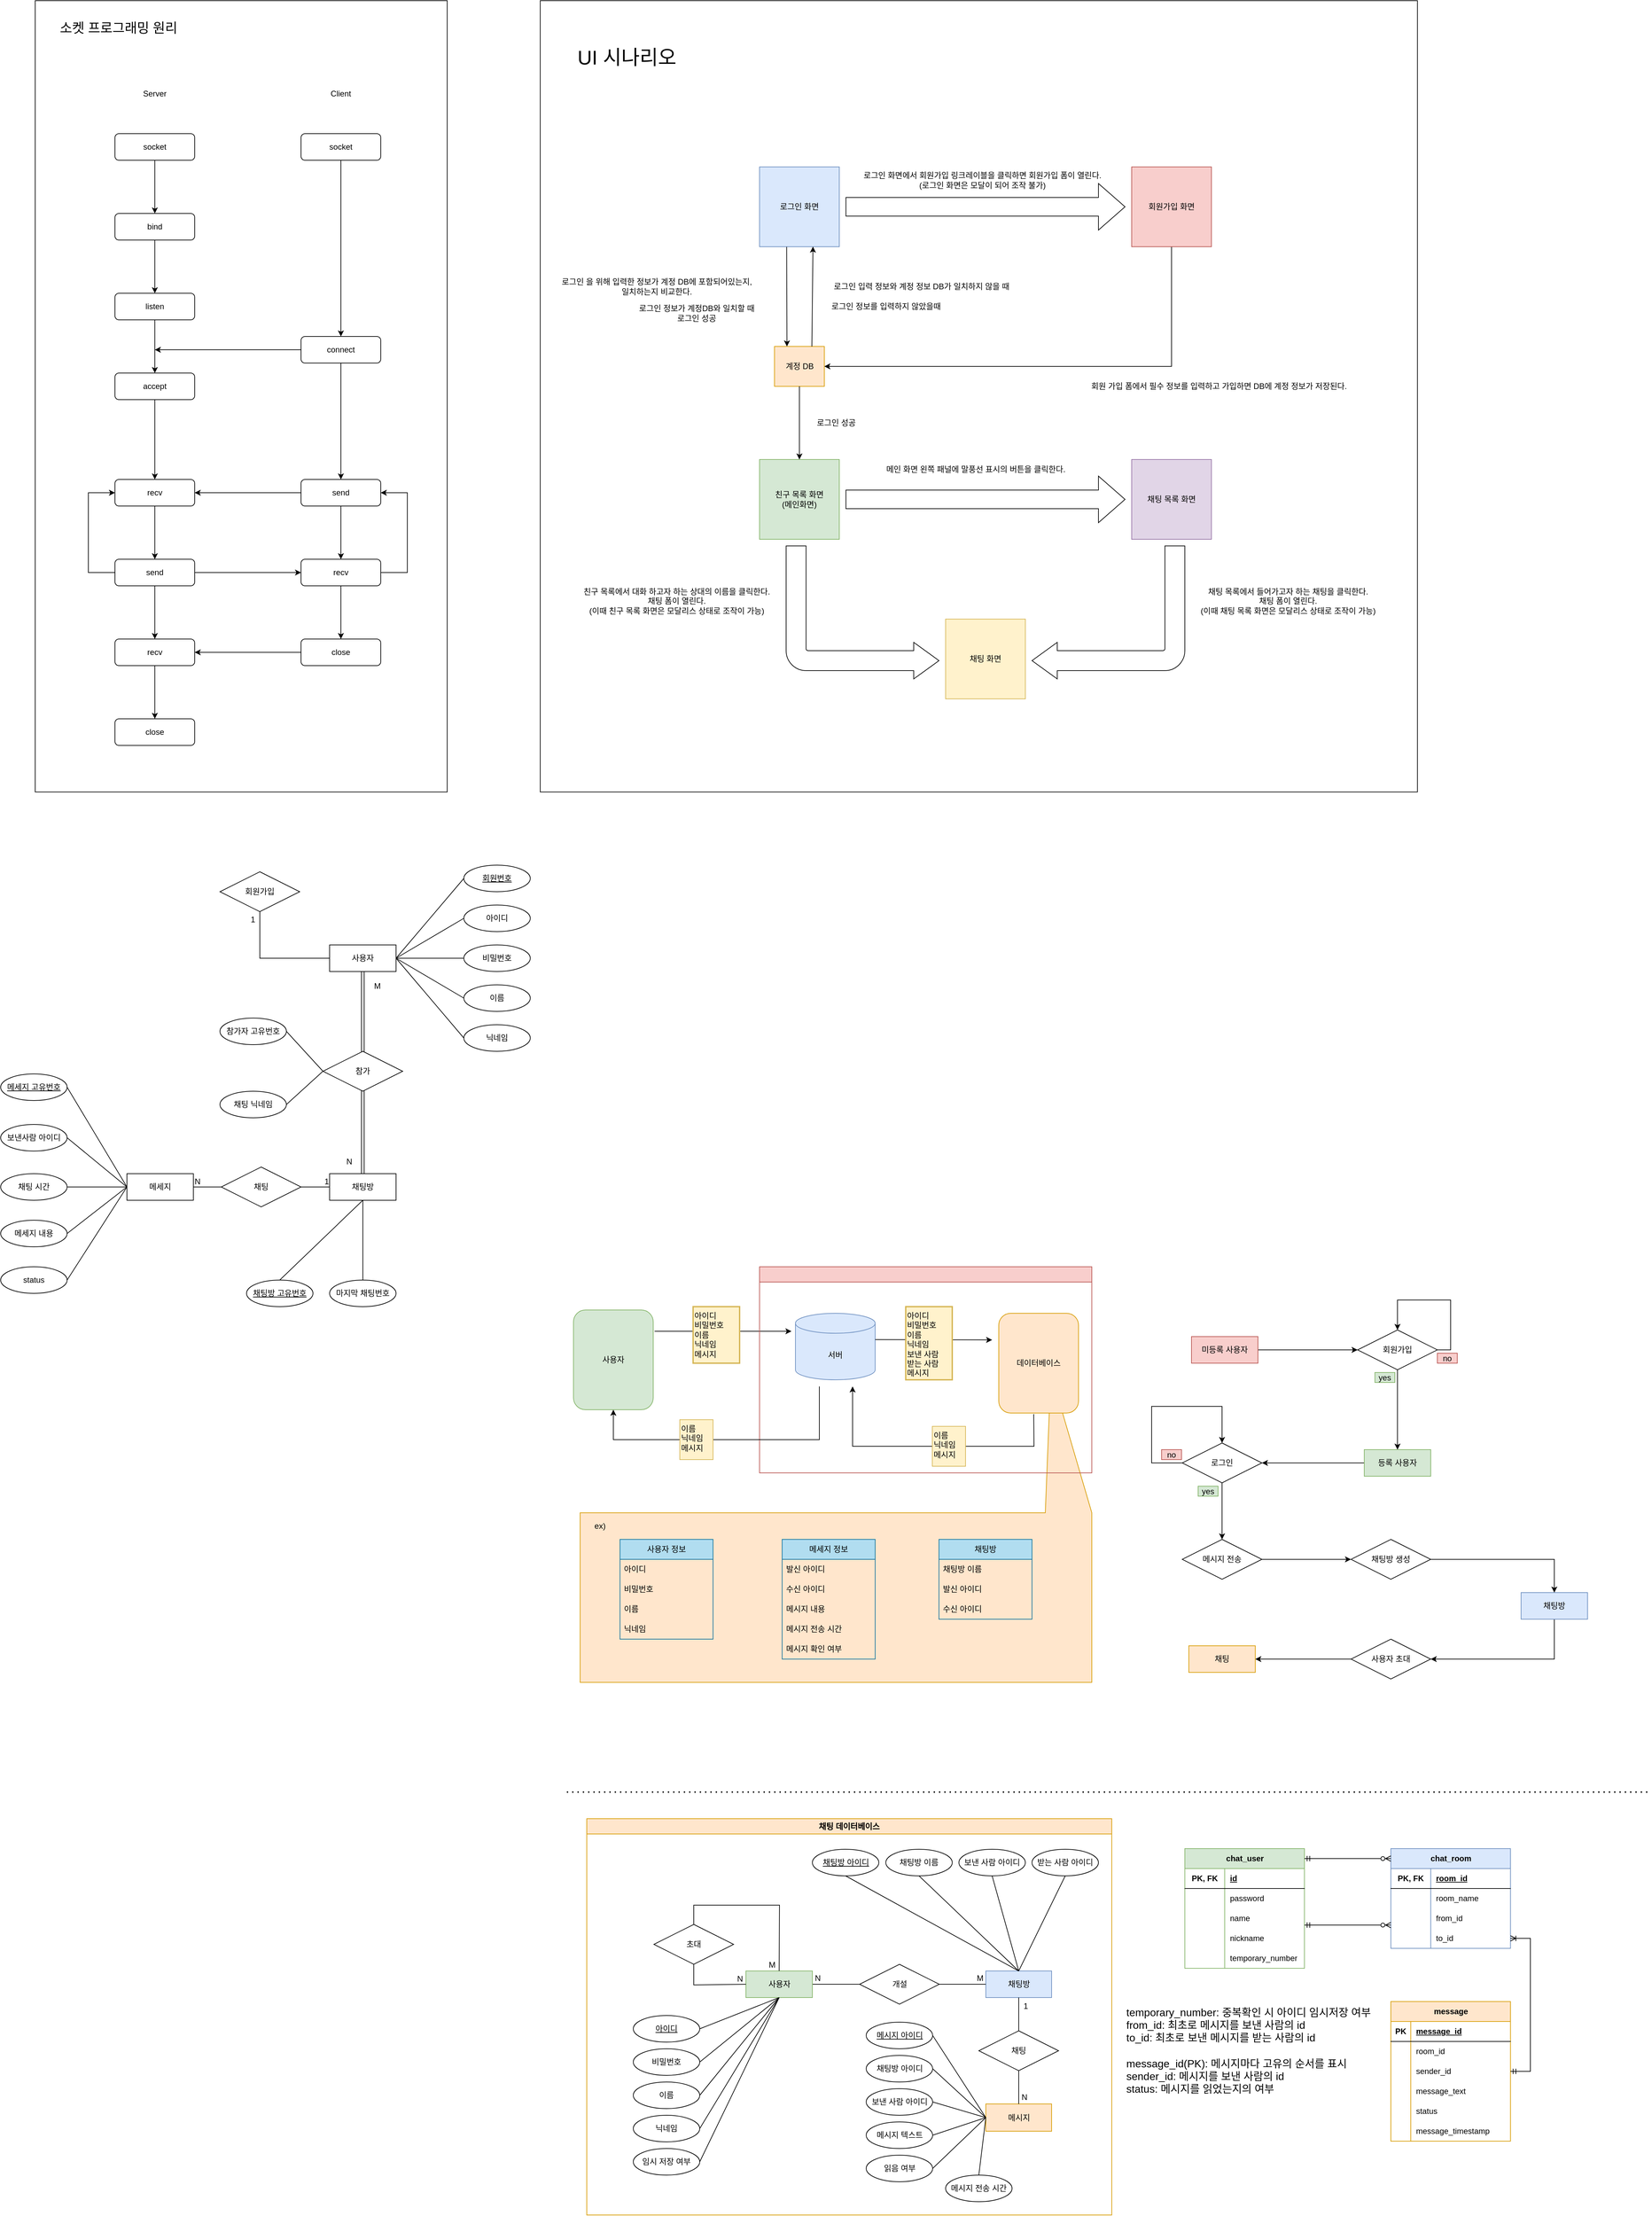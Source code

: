 <mxfile version="24.7.7">
  <diagram name="페이지-1" id="poXZOrEk5csM0l9jy76r">
    <mxGraphModel dx="1727" dy="819" grid="1" gridSize="10" guides="1" tooltips="1" connect="1" arrows="1" fold="1" page="1" pageScale="1" pageWidth="827" pageHeight="1169" math="0" shadow="0">
      <root>
        <mxCell id="0" />
        <mxCell id="1" parent="0" />
        <mxCell id="1jYyJ4gH8PCIncq68m16-2" value="" style="rounded=0;whiteSpace=wrap;html=1;" parent="1" vertex="1">
          <mxGeometry x="-760" y="80" width="620" height="1190" as="geometry" />
        </mxCell>
        <mxCell id="1jYyJ4gH8PCIncq68m16-3" value="Server" style="text;html=1;align=center;verticalAlign=middle;whiteSpace=wrap;rounded=0;" parent="1" vertex="1">
          <mxGeometry x="-640" y="200" width="120" height="40" as="geometry" />
        </mxCell>
        <mxCell id="1jYyJ4gH8PCIncq68m16-4" value="Client" style="text;html=1;align=center;verticalAlign=middle;whiteSpace=wrap;rounded=0;" parent="1" vertex="1">
          <mxGeometry x="-360" y="200" width="120" height="40" as="geometry" />
        </mxCell>
        <mxCell id="1jYyJ4gH8PCIncq68m16-5" style="edgeStyle=orthogonalEdgeStyle;rounded=0;orthogonalLoop=1;jettySize=auto;html=1;exitX=0.5;exitY=1;exitDx=0;exitDy=0;entryX=0.5;entryY=0;entryDx=0;entryDy=0;" parent="1" source="1jYyJ4gH8PCIncq68m16-6" target="1jYyJ4gH8PCIncq68m16-8" edge="1">
          <mxGeometry relative="1" as="geometry" />
        </mxCell>
        <mxCell id="1jYyJ4gH8PCIncq68m16-6" value="socket" style="rounded=1;whiteSpace=wrap;html=1;" parent="1" vertex="1">
          <mxGeometry x="-640" y="280" width="120" height="40" as="geometry" />
        </mxCell>
        <mxCell id="1jYyJ4gH8PCIncq68m16-7" style="edgeStyle=orthogonalEdgeStyle;rounded=0;orthogonalLoop=1;jettySize=auto;html=1;exitX=0.5;exitY=1;exitDx=0;exitDy=0;entryX=0.5;entryY=0;entryDx=0;entryDy=0;" parent="1" source="1jYyJ4gH8PCIncq68m16-8" target="1jYyJ4gH8PCIncq68m16-10" edge="1">
          <mxGeometry relative="1" as="geometry" />
        </mxCell>
        <mxCell id="1jYyJ4gH8PCIncq68m16-8" value="bind" style="rounded=1;whiteSpace=wrap;html=1;" parent="1" vertex="1">
          <mxGeometry x="-640" y="400" width="120" height="40" as="geometry" />
        </mxCell>
        <mxCell id="1jYyJ4gH8PCIncq68m16-9" style="edgeStyle=orthogonalEdgeStyle;rounded=0;orthogonalLoop=1;jettySize=auto;html=1;exitX=0.5;exitY=1;exitDx=0;exitDy=0;entryX=0.5;entryY=0;entryDx=0;entryDy=0;" parent="1" source="1jYyJ4gH8PCIncq68m16-10" target="1jYyJ4gH8PCIncq68m16-13" edge="1">
          <mxGeometry relative="1" as="geometry" />
        </mxCell>
        <mxCell id="1jYyJ4gH8PCIncq68m16-10" value="listen" style="rounded=1;whiteSpace=wrap;html=1;" parent="1" vertex="1">
          <mxGeometry x="-640" y="520" width="120" height="40" as="geometry" />
        </mxCell>
        <mxCell id="1jYyJ4gH8PCIncq68m16-12" style="edgeStyle=orthogonalEdgeStyle;rounded=0;orthogonalLoop=1;jettySize=auto;html=1;exitX=0.5;exitY=1;exitDx=0;exitDy=0;entryX=0.5;entryY=0;entryDx=0;entryDy=0;" parent="1" source="1jYyJ4gH8PCIncq68m16-13" target="1jYyJ4gH8PCIncq68m16-23" edge="1">
          <mxGeometry relative="1" as="geometry">
            <mxPoint x="-580" y="920" as="targetPoint" />
          </mxGeometry>
        </mxCell>
        <mxCell id="1jYyJ4gH8PCIncq68m16-13" value="accept" style="rounded=1;whiteSpace=wrap;html=1;" parent="1" vertex="1">
          <mxGeometry x="-640" y="640" width="120" height="40" as="geometry" />
        </mxCell>
        <mxCell id="1jYyJ4gH8PCIncq68m16-14" style="edgeStyle=orthogonalEdgeStyle;rounded=0;orthogonalLoop=1;jettySize=auto;html=1;exitX=0.5;exitY=1;exitDx=0;exitDy=0;entryX=0.5;entryY=0;entryDx=0;entryDy=0;" parent="1" source="1jYyJ4gH8PCIncq68m16-16" target="1jYyJ4gH8PCIncq68m16-21" edge="1">
          <mxGeometry relative="1" as="geometry" />
        </mxCell>
        <mxCell id="ulEuAWmSbVbTFczbR0be-1" style="edgeStyle=orthogonalEdgeStyle;rounded=0;orthogonalLoop=1;jettySize=auto;html=1;exitX=0;exitY=0.5;exitDx=0;exitDy=0;" edge="1" parent="1" source="1jYyJ4gH8PCIncq68m16-16">
          <mxGeometry relative="1" as="geometry">
            <mxPoint x="-580" y="605" as="targetPoint" />
          </mxGeometry>
        </mxCell>
        <mxCell id="1jYyJ4gH8PCIncq68m16-16" value="connect" style="rounded=1;whiteSpace=wrap;html=1;" parent="1" vertex="1">
          <mxGeometry x="-360" y="585" width="120" height="40" as="geometry" />
        </mxCell>
        <mxCell id="1jYyJ4gH8PCIncq68m16-17" style="edgeStyle=orthogonalEdgeStyle;rounded=0;orthogonalLoop=1;jettySize=auto;html=1;exitX=0.5;exitY=1;exitDx=0;exitDy=0;entryX=0.5;entryY=0;entryDx=0;entryDy=0;" parent="1" source="1jYyJ4gH8PCIncq68m16-18" target="1jYyJ4gH8PCIncq68m16-16" edge="1">
          <mxGeometry relative="1" as="geometry" />
        </mxCell>
        <mxCell id="1jYyJ4gH8PCIncq68m16-18" value="socket" style="rounded=1;whiteSpace=wrap;html=1;" parent="1" vertex="1">
          <mxGeometry x="-360" y="280" width="120" height="40" as="geometry" />
        </mxCell>
        <mxCell id="1jYyJ4gH8PCIncq68m16-19" style="edgeStyle=orthogonalEdgeStyle;rounded=0;orthogonalLoop=1;jettySize=auto;html=1;exitX=0.5;exitY=1;exitDx=0;exitDy=0;entryX=0.5;entryY=0;entryDx=0;entryDy=0;" parent="1" source="1jYyJ4gH8PCIncq68m16-21" target="1jYyJ4gH8PCIncq68m16-28" edge="1">
          <mxGeometry relative="1" as="geometry" />
        </mxCell>
        <mxCell id="1jYyJ4gH8PCIncq68m16-20" style="edgeStyle=orthogonalEdgeStyle;rounded=0;orthogonalLoop=1;jettySize=auto;html=1;exitX=0;exitY=0.5;exitDx=0;exitDy=0;entryX=1;entryY=0.5;entryDx=0;entryDy=0;" parent="1" source="1jYyJ4gH8PCIncq68m16-21" target="1jYyJ4gH8PCIncq68m16-23" edge="1">
          <mxGeometry relative="1" as="geometry" />
        </mxCell>
        <mxCell id="1jYyJ4gH8PCIncq68m16-21" value="send" style="rounded=1;whiteSpace=wrap;html=1;" parent="1" vertex="1">
          <mxGeometry x="-360" y="800" width="120" height="40" as="geometry" />
        </mxCell>
        <mxCell id="1jYyJ4gH8PCIncq68m16-22" style="edgeStyle=orthogonalEdgeStyle;rounded=0;orthogonalLoop=1;jettySize=auto;html=1;exitX=0.5;exitY=1;exitDx=0;exitDy=0;entryX=0.5;entryY=0;entryDx=0;entryDy=0;" parent="1" source="1jYyJ4gH8PCIncq68m16-23" target="1jYyJ4gH8PCIncq68m16-32" edge="1">
          <mxGeometry relative="1" as="geometry" />
        </mxCell>
        <mxCell id="1jYyJ4gH8PCIncq68m16-23" value="recv" style="rounded=1;whiteSpace=wrap;html=1;" parent="1" vertex="1">
          <mxGeometry x="-640" y="800" width="120" height="40" as="geometry" />
        </mxCell>
        <mxCell id="1jYyJ4gH8PCIncq68m16-24" style="edgeStyle=orthogonalEdgeStyle;rounded=0;orthogonalLoop=1;jettySize=auto;html=1;exitX=0.5;exitY=1;exitDx=0;exitDy=0;entryX=0.5;entryY=0;entryDx=0;entryDy=0;" parent="1" source="1jYyJ4gH8PCIncq68m16-25" target="1jYyJ4gH8PCIncq68m16-33" edge="1">
          <mxGeometry relative="1" as="geometry" />
        </mxCell>
        <mxCell id="1jYyJ4gH8PCIncq68m16-25" value="recv" style="rounded=1;whiteSpace=wrap;html=1;" parent="1" vertex="1">
          <mxGeometry x="-640" y="1040" width="120" height="40" as="geometry" />
        </mxCell>
        <mxCell id="1jYyJ4gH8PCIncq68m16-26" style="edgeStyle=orthogonalEdgeStyle;rounded=0;orthogonalLoop=1;jettySize=auto;html=1;exitX=0.5;exitY=1;exitDx=0;exitDy=0;entryX=0.5;entryY=0;entryDx=0;entryDy=0;" parent="1" source="1jYyJ4gH8PCIncq68m16-28" target="1jYyJ4gH8PCIncq68m16-35" edge="1">
          <mxGeometry relative="1" as="geometry" />
        </mxCell>
        <mxCell id="1jYyJ4gH8PCIncq68m16-27" style="edgeStyle=orthogonalEdgeStyle;rounded=0;orthogonalLoop=1;jettySize=auto;html=1;exitX=1;exitY=0.5;exitDx=0;exitDy=0;entryX=1;entryY=0.5;entryDx=0;entryDy=0;" parent="1" source="1jYyJ4gH8PCIncq68m16-28" target="1jYyJ4gH8PCIncq68m16-21" edge="1">
          <mxGeometry relative="1" as="geometry">
            <Array as="points">
              <mxPoint x="-200" y="940" />
              <mxPoint x="-200" y="820" />
            </Array>
          </mxGeometry>
        </mxCell>
        <mxCell id="1jYyJ4gH8PCIncq68m16-28" value="recv" style="rounded=1;whiteSpace=wrap;html=1;" parent="1" vertex="1">
          <mxGeometry x="-360" y="920" width="120" height="40" as="geometry" />
        </mxCell>
        <mxCell id="1jYyJ4gH8PCIncq68m16-29" style="edgeStyle=orthogonalEdgeStyle;rounded=0;orthogonalLoop=1;jettySize=auto;html=1;exitX=0.5;exitY=1;exitDx=0;exitDy=0;entryX=0.5;entryY=0;entryDx=0;entryDy=0;" parent="1" source="1jYyJ4gH8PCIncq68m16-32" target="1jYyJ4gH8PCIncq68m16-25" edge="1">
          <mxGeometry relative="1" as="geometry" />
        </mxCell>
        <mxCell id="1jYyJ4gH8PCIncq68m16-30" style="edgeStyle=orthogonalEdgeStyle;rounded=0;orthogonalLoop=1;jettySize=auto;html=1;exitX=1;exitY=0.5;exitDx=0;exitDy=0;entryX=0;entryY=0.5;entryDx=0;entryDy=0;" parent="1" source="1jYyJ4gH8PCIncq68m16-32" target="1jYyJ4gH8PCIncq68m16-28" edge="1">
          <mxGeometry relative="1" as="geometry" />
        </mxCell>
        <mxCell id="1jYyJ4gH8PCIncq68m16-31" style="edgeStyle=orthogonalEdgeStyle;rounded=0;orthogonalLoop=1;jettySize=auto;html=1;exitX=0;exitY=0.5;exitDx=0;exitDy=0;entryX=0;entryY=0.5;entryDx=0;entryDy=0;" parent="1" source="1jYyJ4gH8PCIncq68m16-32" target="1jYyJ4gH8PCIncq68m16-23" edge="1">
          <mxGeometry relative="1" as="geometry">
            <Array as="points">
              <mxPoint x="-680" y="940" />
              <mxPoint x="-680" y="820" />
            </Array>
          </mxGeometry>
        </mxCell>
        <mxCell id="1jYyJ4gH8PCIncq68m16-32" value="send" style="rounded=1;whiteSpace=wrap;html=1;" parent="1" vertex="1">
          <mxGeometry x="-640" y="920" width="120" height="40" as="geometry" />
        </mxCell>
        <mxCell id="1jYyJ4gH8PCIncq68m16-33" value="close" style="rounded=1;whiteSpace=wrap;html=1;" parent="1" vertex="1">
          <mxGeometry x="-640" y="1160" width="120" height="40" as="geometry" />
        </mxCell>
        <mxCell id="1jYyJ4gH8PCIncq68m16-34" style="edgeStyle=orthogonalEdgeStyle;rounded=0;orthogonalLoop=1;jettySize=auto;html=1;exitX=0;exitY=0.5;exitDx=0;exitDy=0;entryX=1;entryY=0.5;entryDx=0;entryDy=0;" parent="1" source="1jYyJ4gH8PCIncq68m16-35" target="1jYyJ4gH8PCIncq68m16-25" edge="1">
          <mxGeometry relative="1" as="geometry" />
        </mxCell>
        <mxCell id="1jYyJ4gH8PCIncq68m16-35" value="close" style="rounded=1;whiteSpace=wrap;html=1;" parent="1" vertex="1">
          <mxGeometry x="-360" y="1040" width="120" height="40" as="geometry" />
        </mxCell>
        <mxCell id="1jYyJ4gH8PCIncq68m16-36" value="소켓 프로그래밍 원리" style="text;html=1;align=center;verticalAlign=middle;resizable=0;points=[];autosize=1;strokeColor=none;fillColor=none;fontSize=20;" parent="1" vertex="1">
          <mxGeometry x="-740" y="100" width="210" height="40" as="geometry" />
        </mxCell>
        <mxCell id="1jYyJ4gH8PCIncq68m16-37" value="" style="rounded=0;whiteSpace=wrap;html=1;" parent="1" vertex="1">
          <mxGeometry y="80" width="1320" height="1190" as="geometry" />
        </mxCell>
        <mxCell id="1jYyJ4gH8PCIncq68m16-38" value="로그인 화면" style="rounded=0;whiteSpace=wrap;html=1;fillColor=#dae8fc;strokeColor=#6c8ebf;" parent="1" vertex="1">
          <mxGeometry x="330" y="330" width="120" height="120" as="geometry" />
        </mxCell>
        <mxCell id="1jYyJ4gH8PCIncq68m16-39" style="edgeStyle=orthogonalEdgeStyle;rounded=0;orthogonalLoop=1;jettySize=auto;html=1;exitX=0.5;exitY=1;exitDx=0;exitDy=0;entryX=1;entryY=0.5;entryDx=0;entryDy=0;" parent="1" source="1jYyJ4gH8PCIncq68m16-40" target="1jYyJ4gH8PCIncq68m16-41" edge="1">
          <mxGeometry relative="1" as="geometry" />
        </mxCell>
        <mxCell id="1jYyJ4gH8PCIncq68m16-40" value="회원가입 화면" style="rounded=0;whiteSpace=wrap;html=1;fillColor=#f8cecc;strokeColor=#b85450;" parent="1" vertex="1">
          <mxGeometry x="890" y="330" width="120" height="120" as="geometry" />
        </mxCell>
        <mxCell id="1jYyJ4gH8PCIncq68m16-41" value="계정 DB" style="rounded=0;whiteSpace=wrap;html=1;fillColor=#ffe6cc;strokeColor=#d79b00;" parent="1" vertex="1">
          <mxGeometry x="352.5" y="600" width="75" height="60" as="geometry" />
        </mxCell>
        <mxCell id="1jYyJ4gH8PCIncq68m16-42" value="" style="html=1;shadow=0;dashed=0;align=center;verticalAlign=middle;shape=mxgraph.arrows2.arrow;dy=0.6;dx=40;notch=0;" parent="1" vertex="1">
          <mxGeometry x="460" y="355" width="420" height="70" as="geometry" />
        </mxCell>
        <mxCell id="1jYyJ4gH8PCIncq68m16-43" value="회원 가입 폼에서 필수 정보를 입력하고 가입하면 DB에 계정 정보가 저장된다." style="text;html=1;align=center;verticalAlign=middle;resizable=0;points=[];autosize=1;strokeColor=none;fillColor=none;" parent="1" vertex="1">
          <mxGeometry x="801" y="645" width="440" height="30" as="geometry" />
        </mxCell>
        <mxCell id="1jYyJ4gH8PCIncq68m16-44" value="채팅 목록 화면" style="rounded=0;whiteSpace=wrap;html=1;fillColor=#e1d5e7;strokeColor=#9673a6;" parent="1" vertex="1">
          <mxGeometry x="890" y="770" width="120" height="120" as="geometry" />
        </mxCell>
        <mxCell id="1jYyJ4gH8PCIncq68m16-45" value="&lt;div&gt;친구 목록 화면&lt;/div&gt;&lt;div&gt;&lt;div&gt;(메인화면)&lt;/div&gt;&lt;/div&gt;" style="rounded=0;whiteSpace=wrap;html=1;fillColor=#d5e8d4;strokeColor=#82b366;" parent="1" vertex="1">
          <mxGeometry x="330" y="770" width="120" height="120" as="geometry" />
        </mxCell>
        <mxCell id="1jYyJ4gH8PCIncq68m16-46" value="" style="endArrow=classic;html=1;rounded=0;entryX=0.25;entryY=0;entryDx=0;entryDy=0;exitX=0.34;exitY=1.003;exitDx=0;exitDy=0;exitPerimeter=0;" parent="1" source="1jYyJ4gH8PCIncq68m16-38" target="1jYyJ4gH8PCIncq68m16-41" edge="1">
          <mxGeometry width="50" height="50" relative="1" as="geometry">
            <mxPoint x="340" y="490" as="sourcePoint" />
            <mxPoint x="360" y="590.0" as="targetPoint" />
            <Array as="points" />
          </mxGeometry>
        </mxCell>
        <mxCell id="1jYyJ4gH8PCIncq68m16-47" value="" style="endArrow=classic;html=1;rounded=0;exitX=0.75;exitY=0;exitDx=0;exitDy=0;entryX=0.67;entryY=0.999;entryDx=0;entryDy=0;entryPerimeter=0;" parent="1" source="1jYyJ4gH8PCIncq68m16-41" target="1jYyJ4gH8PCIncq68m16-38" edge="1">
          <mxGeometry width="50" height="50" relative="1" as="geometry">
            <mxPoint x="420" y="590.0" as="sourcePoint" />
            <mxPoint x="420" y="500" as="targetPoint" />
            <Array as="points" />
          </mxGeometry>
        </mxCell>
        <mxCell id="1jYyJ4gH8PCIncq68m16-48" value="로그인 입력 정보와 계정 정보 DB가 일치하지 않을 때&lt;span style=&quot;background-color: initial;&quot;&gt;&amp;nbsp;&lt;/span&gt;" style="text;html=1;align=center;verticalAlign=middle;resizable=0;points=[];autosize=1;strokeColor=none;fillColor=none;" parent="1" vertex="1">
          <mxGeometry x="420" y="495" width="310" height="30" as="geometry" />
        </mxCell>
        <mxCell id="1jYyJ4gH8PCIncq68m16-49" value="로그인 정보를 입력하지 않았을때" style="text;html=1;align=center;verticalAlign=middle;resizable=0;points=[];autosize=1;strokeColor=none;fillColor=none;" parent="1" vertex="1">
          <mxGeometry x="420" y="525" width="200" height="30" as="geometry" />
        </mxCell>
        <mxCell id="1jYyJ4gH8PCIncq68m16-50" value="로그인 정보가 계정DB와 일치할 때&lt;div&gt;로그인 성공&lt;/div&gt;" style="text;html=1;align=center;verticalAlign=middle;resizable=0;points=[];autosize=1;strokeColor=none;fillColor=none;" parent="1" vertex="1">
          <mxGeometry x="130" y="530" width="210" height="40" as="geometry" />
        </mxCell>
        <mxCell id="1jYyJ4gH8PCIncq68m16-51" value="" style="html=1;shadow=0;dashed=0;align=center;verticalAlign=middle;shape=mxgraph.arrows2.arrow;dy=0.6;dx=40;notch=0;" parent="1" vertex="1">
          <mxGeometry x="460" y="795" width="420" height="70" as="geometry" />
        </mxCell>
        <mxCell id="1jYyJ4gH8PCIncq68m16-52" value="채팅 화면" style="rounded=0;whiteSpace=wrap;html=1;fillColor=#fff2cc;strokeColor=#d6b656;" parent="1" vertex="1">
          <mxGeometry x="610" y="1010" width="120" height="120" as="geometry" />
        </mxCell>
        <mxCell id="1jYyJ4gH8PCIncq68m16-53" value="" style="html=1;shadow=0;dashed=0;align=right;verticalAlign=middle;shape=mxgraph.arrows2.bendArrow;dy=15;dx=38;notch=0;arrowHead=55;rounded=1;flipV=1;flipH=1;" parent="1" vertex="1">
          <mxGeometry x="740" y="900" width="230" height="200" as="geometry" />
        </mxCell>
        <mxCell id="1jYyJ4gH8PCIncq68m16-54" value="" style="html=1;shadow=0;dashed=0;align=center;verticalAlign=middle;shape=mxgraph.arrows2.bendArrow;dy=15;dx=38;notch=0;arrowHead=55;rounded=1;flipH=0;flipV=1;" parent="1" vertex="1">
          <mxGeometry x="370" y="900" width="230" height="200" as="geometry" />
        </mxCell>
        <mxCell id="1jYyJ4gH8PCIncq68m16-55" value="친구 목록에서 대화 하고자 하는 상대의 이름을 클릭한다.&lt;div&gt;채팅 폼이 열린다.&lt;/div&gt;&lt;div&gt;(이때 친구 목록 화면은 모달리스 상태로 조작이 가능)&lt;/div&gt;" style="text;html=1;align=center;verticalAlign=middle;resizable=0;points=[];autosize=1;strokeColor=none;fillColor=none;" parent="1" vertex="1">
          <mxGeometry x="40" y="953" width="330" height="60" as="geometry" />
        </mxCell>
        <mxCell id="1jYyJ4gH8PCIncq68m16-56" value="채팅 목록에서 들어가고자 하는 채팅을 클릭한다.&lt;div&gt;채팅 폼이 열린다.&lt;/div&gt;&lt;div&gt;(이때 채팅 목록 화면은 모달리스 상태로 조작이 가능)&lt;/div&gt;" style="text;html=1;align=center;verticalAlign=middle;resizable=0;points=[];autosize=1;strokeColor=none;fillColor=none;" parent="1" vertex="1">
          <mxGeometry x="970" y="953" width="310" height="60" as="geometry" />
        </mxCell>
        <mxCell id="1jYyJ4gH8PCIncq68m16-57" value="로그인 화면에서 회원가입 링크레이블을 클릭하면 회원가입 폼이 열린다.&lt;br&gt;(로그인 화면은 모달이 되어 조작 불가)" style="text;html=1;align=center;verticalAlign=middle;resizable=0;points=[];autosize=1;strokeColor=none;fillColor=none;" parent="1" vertex="1">
          <mxGeometry x="460" y="330" width="410" height="40" as="geometry" />
        </mxCell>
        <mxCell id="1jYyJ4gH8PCIncq68m16-58" value="메인 화면 왼쪽 패널에 말풍선 표시의 버튼을 클릭한다." style="text;html=1;align=center;verticalAlign=middle;resizable=0;points=[];autosize=1;strokeColor=none;fillColor=none;" parent="1" vertex="1">
          <mxGeometry x="500" y="770" width="310" height="30" as="geometry" />
        </mxCell>
        <mxCell id="1jYyJ4gH8PCIncq68m16-59" value="로그인 을 위해 입력한 정보가 계정 DB에 포함되어있는지,&lt;br&gt;일치하는지 비교한다." style="text;html=1;align=center;verticalAlign=middle;resizable=0;points=[];autosize=1;strokeColor=none;fillColor=none;" parent="1" vertex="1">
          <mxGeometry x="10" y="490" width="330" height="40" as="geometry" />
        </mxCell>
        <mxCell id="1jYyJ4gH8PCIncq68m16-60" value="" style="endArrow=classic;html=1;rounded=0;exitX=0.5;exitY=1;exitDx=0;exitDy=0;entryX=0.5;entryY=0;entryDx=0;entryDy=0;" parent="1" source="1jYyJ4gH8PCIncq68m16-41" target="1jYyJ4gH8PCIncq68m16-45" edge="1">
          <mxGeometry width="50" height="50" relative="1" as="geometry">
            <mxPoint x="430" y="660" as="sourcePoint" />
            <mxPoint x="480" y="610" as="targetPoint" />
          </mxGeometry>
        </mxCell>
        <mxCell id="1jYyJ4gH8PCIncq68m16-61" value="로그인 성공" style="text;html=1;align=center;verticalAlign=middle;resizable=0;points=[];autosize=1;strokeColor=none;fillColor=none;" parent="1" vertex="1">
          <mxGeometry x="400" y="700" width="90" height="30" as="geometry" />
        </mxCell>
        <mxCell id="1jYyJ4gH8PCIncq68m16-62" value="UI 시나리오" style="text;html=1;align=center;verticalAlign=middle;resizable=0;points=[];autosize=1;strokeColor=none;fillColor=none;fontSize=30;" parent="1" vertex="1">
          <mxGeometry x="40" y="140" width="180" height="50" as="geometry" />
        </mxCell>
        <mxCell id="1jYyJ4gH8PCIncq68m16-63" value="사용자" style="whiteSpace=wrap;html=1;align=center;" parent="1" vertex="1">
          <mxGeometry x="-317" y="1500" width="100" height="40" as="geometry" />
        </mxCell>
        <mxCell id="1jYyJ4gH8PCIncq68m16-64" value="회원가입" style="shape=rhombus;perimeter=rhombusPerimeter;whiteSpace=wrap;html=1;align=center;" parent="1" vertex="1">
          <mxGeometry x="-482" y="1390" width="120" height="60" as="geometry" />
        </mxCell>
        <mxCell id="1jYyJ4gH8PCIncq68m16-65" value="회원번호" style="ellipse;whiteSpace=wrap;html=1;align=center;fontStyle=4;" parent="1" vertex="1">
          <mxGeometry x="-115" y="1380" width="100" height="40" as="geometry" />
        </mxCell>
        <mxCell id="1jYyJ4gH8PCIncq68m16-66" value="아이디" style="ellipse;whiteSpace=wrap;html=1;align=center;" parent="1" vertex="1">
          <mxGeometry x="-115" y="1440" width="100" height="40" as="geometry" />
        </mxCell>
        <mxCell id="1jYyJ4gH8PCIncq68m16-67" value="비밀번호" style="ellipse;whiteSpace=wrap;html=1;align=center;" parent="1" vertex="1">
          <mxGeometry x="-115" y="1500" width="100" height="40" as="geometry" />
        </mxCell>
        <mxCell id="1jYyJ4gH8PCIncq68m16-68" value="이름" style="ellipse;whiteSpace=wrap;html=1;align=center;" parent="1" vertex="1">
          <mxGeometry x="-115" y="1560" width="100" height="40" as="geometry" />
        </mxCell>
        <mxCell id="1jYyJ4gH8PCIncq68m16-69" value="닉네임" style="ellipse;whiteSpace=wrap;html=1;align=center;" parent="1" vertex="1">
          <mxGeometry x="-115" y="1620" width="100" height="40" as="geometry" />
        </mxCell>
        <mxCell id="1jYyJ4gH8PCIncq68m16-70" value="" style="endArrow=none;html=1;rounded=0;exitX=1;exitY=0.5;exitDx=0;exitDy=0;entryX=0;entryY=0.5;entryDx=0;entryDy=0;" parent="1" source="1jYyJ4gH8PCIncq68m16-63" target="1jYyJ4gH8PCIncq68m16-65" edge="1">
          <mxGeometry relative="1" as="geometry">
            <mxPoint x="-347" y="1650" as="sourcePoint" />
            <mxPoint x="-187" y="1650" as="targetPoint" />
          </mxGeometry>
        </mxCell>
        <mxCell id="1jYyJ4gH8PCIncq68m16-71" value="" style="endArrow=none;html=1;rounded=0;exitX=1;exitY=0.5;exitDx=0;exitDy=0;entryX=0;entryY=0.5;entryDx=0;entryDy=0;" parent="1" source="1jYyJ4gH8PCIncq68m16-63" target="1jYyJ4gH8PCIncq68m16-66" edge="1">
          <mxGeometry relative="1" as="geometry">
            <mxPoint x="-222" y="1610" as="sourcePoint" />
            <mxPoint x="-62" y="1610" as="targetPoint" />
          </mxGeometry>
        </mxCell>
        <mxCell id="1jYyJ4gH8PCIncq68m16-72" value="" style="endArrow=none;html=1;rounded=0;exitX=1;exitY=0.5;exitDx=0;exitDy=0;entryX=0;entryY=0.5;entryDx=0;entryDy=0;" parent="1" source="1jYyJ4gH8PCIncq68m16-63" target="1jYyJ4gH8PCIncq68m16-67" edge="1">
          <mxGeometry relative="1" as="geometry">
            <mxPoint x="-222" y="1610" as="sourcePoint" />
            <mxPoint x="-62" y="1610" as="targetPoint" />
          </mxGeometry>
        </mxCell>
        <mxCell id="1jYyJ4gH8PCIncq68m16-73" value="" style="endArrow=none;html=1;rounded=0;entryX=0;entryY=0.5;entryDx=0;entryDy=0;exitX=1;exitY=0.5;exitDx=0;exitDy=0;" parent="1" source="1jYyJ4gH8PCIncq68m16-63" target="1jYyJ4gH8PCIncq68m16-68" edge="1">
          <mxGeometry relative="1" as="geometry">
            <mxPoint x="-222" y="1610" as="sourcePoint" />
            <mxPoint x="-62" y="1610" as="targetPoint" />
          </mxGeometry>
        </mxCell>
        <mxCell id="1jYyJ4gH8PCIncq68m16-74" value="" style="endArrow=none;html=1;rounded=0;entryX=0;entryY=0.5;entryDx=0;entryDy=0;exitX=1;exitY=0.5;exitDx=0;exitDy=0;" parent="1" source="1jYyJ4gH8PCIncq68m16-63" target="1jYyJ4gH8PCIncq68m16-69" edge="1">
          <mxGeometry relative="1" as="geometry">
            <mxPoint x="-222" y="1610" as="sourcePoint" />
            <mxPoint x="-62" y="1610" as="targetPoint" />
          </mxGeometry>
        </mxCell>
        <mxCell id="1jYyJ4gH8PCIncq68m16-75" value="채팅방" style="whiteSpace=wrap;html=1;align=center;" parent="1" vertex="1">
          <mxGeometry x="-317" y="1844" width="100" height="40" as="geometry" />
        </mxCell>
        <mxCell id="1jYyJ4gH8PCIncq68m16-76" value="" style="shape=link;html=1;rounded=0;exitX=0.5;exitY=1;exitDx=0;exitDy=0;entryX=0.5;entryY=0;entryDx=0;entryDy=0;" parent="1" target="1jYyJ4gH8PCIncq68m16-75" edge="1">
          <mxGeometry relative="1" as="geometry">
            <mxPoint x="-267" y="1660" as="sourcePoint" />
            <mxPoint x="-62" y="1594" as="targetPoint" />
          </mxGeometry>
        </mxCell>
        <mxCell id="1jYyJ4gH8PCIncq68m16-77" value="N" style="resizable=0;html=1;whiteSpace=wrap;align=right;verticalAlign=bottom;" parent="1jYyJ4gH8PCIncq68m16-76" connectable="0" vertex="1">
          <mxGeometry x="1" relative="1" as="geometry">
            <mxPoint x="-15" y="-10" as="offset" />
          </mxGeometry>
        </mxCell>
        <mxCell id="1jYyJ4gH8PCIncq68m16-78" value="메세지" style="whiteSpace=wrap;html=1;align=center;" parent="1" vertex="1">
          <mxGeometry x="-622" y="1844" width="100" height="40" as="geometry" />
        </mxCell>
        <mxCell id="1jYyJ4gH8PCIncq68m16-79" value="메세지 내용" style="ellipse;whiteSpace=wrap;html=1;align=center;" parent="1" vertex="1">
          <mxGeometry x="-812" y="1914" width="100" height="40" as="geometry" />
        </mxCell>
        <mxCell id="1jYyJ4gH8PCIncq68m16-80" value="채팅 시간" style="ellipse;whiteSpace=wrap;html=1;align=center;" parent="1" vertex="1">
          <mxGeometry x="-812" y="1844" width="100" height="40" as="geometry" />
        </mxCell>
        <mxCell id="1jYyJ4gH8PCIncq68m16-81" value="" style="endArrow=none;html=1;rounded=0;exitX=1;exitY=0.5;exitDx=0;exitDy=0;entryX=0;entryY=0.5;entryDx=0;entryDy=0;" parent="1" source="1jYyJ4gH8PCIncq68m16-79" target="1jYyJ4gH8PCIncq68m16-78" edge="1">
          <mxGeometry relative="1" as="geometry">
            <mxPoint x="-222" y="1694" as="sourcePoint" />
            <mxPoint x="-62" y="1694" as="targetPoint" />
          </mxGeometry>
        </mxCell>
        <mxCell id="1jYyJ4gH8PCIncq68m16-82" value="" style="endArrow=none;html=1;rounded=0;exitX=1;exitY=0.5;exitDx=0;exitDy=0;entryX=0;entryY=0.5;entryDx=0;entryDy=0;" parent="1" source="1jYyJ4gH8PCIncq68m16-80" target="1jYyJ4gH8PCIncq68m16-78" edge="1">
          <mxGeometry relative="1" as="geometry">
            <mxPoint x="-222" y="1694" as="sourcePoint" />
            <mxPoint x="-62" y="1694" as="targetPoint" />
          </mxGeometry>
        </mxCell>
        <mxCell id="1jYyJ4gH8PCIncq68m16-83" value="채팅방 고유번호" style="ellipse;whiteSpace=wrap;html=1;align=center;fontStyle=4;" parent="1" vertex="1">
          <mxGeometry x="-442" y="2004" width="100" height="40" as="geometry" />
        </mxCell>
        <mxCell id="1jYyJ4gH8PCIncq68m16-84" value="" style="endArrow=none;html=1;rounded=0;exitX=0.5;exitY=0;exitDx=0;exitDy=0;entryX=0.5;entryY=1;entryDx=0;entryDy=0;" parent="1" source="1jYyJ4gH8PCIncq68m16-83" target="1jYyJ4gH8PCIncq68m16-75" edge="1">
          <mxGeometry relative="1" as="geometry">
            <mxPoint x="-222" y="1694" as="sourcePoint" />
            <mxPoint x="-62" y="1694" as="targetPoint" />
          </mxGeometry>
        </mxCell>
        <mxCell id="1jYyJ4gH8PCIncq68m16-85" value="메세지 고유번호" style="ellipse;whiteSpace=wrap;html=1;align=center;fontStyle=4;" parent="1" vertex="1">
          <mxGeometry x="-812" y="1694" width="100" height="40" as="geometry" />
        </mxCell>
        <mxCell id="1jYyJ4gH8PCIncq68m16-86" value="" style="endArrow=none;html=1;rounded=0;exitX=1;exitY=0.5;exitDx=0;exitDy=0;entryX=0;entryY=0.5;entryDx=0;entryDy=0;" parent="1" source="1jYyJ4gH8PCIncq68m16-85" target="1jYyJ4gH8PCIncq68m16-78" edge="1">
          <mxGeometry relative="1" as="geometry">
            <mxPoint x="-222" y="1694" as="sourcePoint" />
            <mxPoint x="-62" y="1694" as="targetPoint" />
          </mxGeometry>
        </mxCell>
        <mxCell id="1jYyJ4gH8PCIncq68m16-87" value="보낸사람 아이디" style="ellipse;whiteSpace=wrap;html=1;align=center;" parent="1" vertex="1">
          <mxGeometry x="-812" y="1770" width="100" height="40" as="geometry" />
        </mxCell>
        <mxCell id="1jYyJ4gH8PCIncq68m16-88" value="status" style="ellipse;whiteSpace=wrap;html=1;align=center;" parent="1" vertex="1">
          <mxGeometry x="-812" y="1984" width="100" height="40" as="geometry" />
        </mxCell>
        <mxCell id="1jYyJ4gH8PCIncq68m16-89" value="" style="endArrow=none;html=1;rounded=0;exitX=1;exitY=0.5;exitDx=0;exitDy=0;entryX=0;entryY=0.5;entryDx=0;entryDy=0;" parent="1" source="1jYyJ4gH8PCIncq68m16-87" target="1jYyJ4gH8PCIncq68m16-78" edge="1">
          <mxGeometry relative="1" as="geometry">
            <mxPoint x="-222" y="1704" as="sourcePoint" />
            <mxPoint x="-62" y="1704" as="targetPoint" />
          </mxGeometry>
        </mxCell>
        <mxCell id="1jYyJ4gH8PCIncq68m16-90" value="" style="endArrow=none;html=1;rounded=0;exitX=1;exitY=0.5;exitDx=0;exitDy=0;entryX=0;entryY=0.5;entryDx=0;entryDy=0;" parent="1" source="1jYyJ4gH8PCIncq68m16-88" target="1jYyJ4gH8PCIncq68m16-78" edge="1">
          <mxGeometry relative="1" as="geometry">
            <mxPoint x="-222" y="1704" as="sourcePoint" />
            <mxPoint x="-62" y="1704" as="targetPoint" />
          </mxGeometry>
        </mxCell>
        <mxCell id="1jYyJ4gH8PCIncq68m16-91" value="" style="shape=link;html=1;rounded=0;exitX=0.5;exitY=1;exitDx=0;exitDy=0;entryX=0.5;entryY=0;entryDx=0;entryDy=0;" parent="1" source="1jYyJ4gH8PCIncq68m16-63" target="1jYyJ4gH8PCIncq68m16-93" edge="1">
          <mxGeometry relative="1" as="geometry">
            <mxPoint x="-267" y="1490" as="sourcePoint" />
            <mxPoint x="-267" y="1910" as="targetPoint" />
          </mxGeometry>
        </mxCell>
        <mxCell id="1jYyJ4gH8PCIncq68m16-92" value="M" style="resizable=0;html=1;whiteSpace=wrap;align=left;verticalAlign=bottom;" parent="1jYyJ4gH8PCIncq68m16-91" connectable="0" vertex="1">
          <mxGeometry x="-1" relative="1" as="geometry">
            <mxPoint x="15" y="30" as="offset" />
          </mxGeometry>
        </mxCell>
        <mxCell id="1jYyJ4gH8PCIncq68m16-93" value="참가" style="shape=rhombus;perimeter=rhombusPerimeter;whiteSpace=wrap;html=1;align=center;" parent="1" vertex="1">
          <mxGeometry x="-327" y="1660" width="120" height="60" as="geometry" />
        </mxCell>
        <mxCell id="1jYyJ4gH8PCIncq68m16-94" value="" style="endArrow=none;html=1;rounded=0;exitX=0;exitY=0.5;exitDx=0;exitDy=0;entryX=0.5;entryY=1;entryDx=0;entryDy=0;" parent="1" source="1jYyJ4gH8PCIncq68m16-63" target="1jYyJ4gH8PCIncq68m16-64" edge="1">
          <mxGeometry relative="1" as="geometry">
            <mxPoint x="-222" y="1620" as="sourcePoint" />
            <mxPoint x="-62" y="1620" as="targetPoint" />
            <Array as="points">
              <mxPoint x="-422" y="1520" />
            </Array>
          </mxGeometry>
        </mxCell>
        <mxCell id="1jYyJ4gH8PCIncq68m16-95" value="1" style="resizable=0;html=1;whiteSpace=wrap;align=right;verticalAlign=bottom;" parent="1jYyJ4gH8PCIncq68m16-94" connectable="0" vertex="1">
          <mxGeometry x="1" relative="1" as="geometry">
            <mxPoint x="-6" y="20" as="offset" />
          </mxGeometry>
        </mxCell>
        <mxCell id="1jYyJ4gH8PCIncq68m16-96" value="마지막 채팅번호" style="ellipse;whiteSpace=wrap;html=1;align=center;" parent="1" vertex="1">
          <mxGeometry x="-317" y="2004" width="100" height="40" as="geometry" />
        </mxCell>
        <mxCell id="1jYyJ4gH8PCIncq68m16-97" value="" style="endArrow=none;html=1;rounded=0;exitX=1;exitY=0.5;exitDx=0;exitDy=0;entryX=0;entryY=0.5;entryDx=0;entryDy=0;" parent="1" source="1jYyJ4gH8PCIncq68m16-78" target="1jYyJ4gH8PCIncq68m16-75" edge="1">
          <mxGeometry relative="1" as="geometry">
            <mxPoint x="-222" y="1704" as="sourcePoint" />
            <mxPoint x="-62" y="1704" as="targetPoint" />
          </mxGeometry>
        </mxCell>
        <mxCell id="1jYyJ4gH8PCIncq68m16-98" value="N" style="resizable=0;html=1;whiteSpace=wrap;align=left;verticalAlign=bottom;" parent="1jYyJ4gH8PCIncq68m16-97" connectable="0" vertex="1">
          <mxGeometry x="-1" relative="1" as="geometry" />
        </mxCell>
        <mxCell id="1jYyJ4gH8PCIncq68m16-99" value="1" style="resizable=0;html=1;whiteSpace=wrap;align=right;verticalAlign=bottom;" parent="1jYyJ4gH8PCIncq68m16-97" connectable="0" vertex="1">
          <mxGeometry x="1" relative="1" as="geometry" />
        </mxCell>
        <mxCell id="1jYyJ4gH8PCIncq68m16-100" value="" style="endArrow=none;html=1;rounded=0;exitX=0.5;exitY=0;exitDx=0;exitDy=0;entryX=0.5;entryY=1;entryDx=0;entryDy=0;" parent="1" source="1jYyJ4gH8PCIncq68m16-96" target="1jYyJ4gH8PCIncq68m16-75" edge="1">
          <mxGeometry relative="1" as="geometry">
            <mxPoint x="-472" y="1800" as="sourcePoint" />
            <mxPoint x="-312" y="1800" as="targetPoint" />
          </mxGeometry>
        </mxCell>
        <mxCell id="1jYyJ4gH8PCIncq68m16-101" value="참가자 고유번호" style="ellipse;whiteSpace=wrap;html=1;align=center;" parent="1" vertex="1">
          <mxGeometry x="-482" y="1610" width="100" height="40" as="geometry" />
        </mxCell>
        <mxCell id="1jYyJ4gH8PCIncq68m16-103" value="" style="endArrow=none;html=1;rounded=0;entryX=0;entryY=0.5;entryDx=0;entryDy=0;exitX=1;exitY=0.5;exitDx=0;exitDy=0;" parent="1" source="1jYyJ4gH8PCIncq68m16-101" target="1jYyJ4gH8PCIncq68m16-93" edge="1">
          <mxGeometry relative="1" as="geometry">
            <mxPoint x="-240" y="1670" as="sourcePoint" />
            <mxPoint x="-80" y="1670" as="targetPoint" />
          </mxGeometry>
        </mxCell>
        <mxCell id="1jYyJ4gH8PCIncq68m16-104" value="채팅 닉네임" style="ellipse;whiteSpace=wrap;html=1;align=center;" parent="1" vertex="1">
          <mxGeometry x="-482" y="1720" width="100" height="40" as="geometry" />
        </mxCell>
        <mxCell id="1jYyJ4gH8PCIncq68m16-105" value="" style="endArrow=none;html=1;rounded=0;exitX=1;exitY=0.5;exitDx=0;exitDy=0;entryX=0;entryY=0.5;entryDx=0;entryDy=0;" parent="1" source="1jYyJ4gH8PCIncq68m16-104" target="1jYyJ4gH8PCIncq68m16-93" edge="1">
          <mxGeometry relative="1" as="geometry">
            <mxPoint x="-240" y="1770" as="sourcePoint" />
            <mxPoint x="-80" y="1770" as="targetPoint" />
          </mxGeometry>
        </mxCell>
        <mxCell id="V15E0ph4bHvXRaXp6dkt-110" value="서버" style="shape=cylinder3;whiteSpace=wrap;html=1;boundedLbl=1;backgroundOutline=1;size=15;fillColor=#dae8fc;strokeColor=#6c8ebf;" parent="1" vertex="1">
          <mxGeometry x="384" y="2054" width="120" height="100" as="geometry" />
        </mxCell>
        <mxCell id="V15E0ph4bHvXRaXp6dkt-111" value="" style="shape=callout;whiteSpace=wrap;html=1;perimeter=calloutPerimeter;direction=west;position2=0.08;size=210;position=0;fillColor=#ffe6cc;base=70;strokeColor=#d79b00;" parent="1" vertex="1">
          <mxGeometry x="60" y="2144" width="770" height="465" as="geometry" />
        </mxCell>
        <mxCell id="V15E0ph4bHvXRaXp6dkt-112" value="사용자" style="rounded=1;whiteSpace=wrap;html=1;fillColor=#d5e8d4;strokeColor=#82b366;" parent="1" vertex="1">
          <mxGeometry x="50" y="2049" width="120" height="150" as="geometry" />
        </mxCell>
        <mxCell id="V15E0ph4bHvXRaXp6dkt-113" value="" style="endArrow=classic;html=1;rounded=0;entryX=-0.05;entryY=0.27;entryDx=0;entryDy=0;entryPerimeter=0;exitX=1.017;exitY=0.213;exitDx=0;exitDy=0;exitPerimeter=0;" parent="1" source="V15E0ph4bHvXRaXp6dkt-112" target="V15E0ph4bHvXRaXp6dkt-110" edge="1">
          <mxGeometry width="50" height="50" relative="1" as="geometry">
            <mxPoint x="216" y="2254" as="sourcePoint" />
            <mxPoint x="410" y="2254" as="targetPoint" />
          </mxGeometry>
        </mxCell>
        <mxCell id="V15E0ph4bHvXRaXp6dkt-114" value="" style="endArrow=classic;html=1;rounded=0;exitX=1;exitY=0;exitDx=0;exitDy=32.5;exitPerimeter=0;" parent="1" edge="1">
          <mxGeometry width="50" height="50" relative="1" as="geometry">
            <mxPoint x="504" y="2093.5" as="sourcePoint" />
            <mxPoint x="680" y="2094" as="targetPoint" />
          </mxGeometry>
        </mxCell>
        <mxCell id="V15E0ph4bHvXRaXp6dkt-115" value="" style="endArrow=classic;html=1;rounded=0;exitX=0.438;exitY=1.011;exitDx=0;exitDy=0;exitPerimeter=0;" parent="1" source="V15E0ph4bHvXRaXp6dkt-118" edge="1">
          <mxGeometry width="50" height="50" relative="1" as="geometry">
            <mxPoint x="857" y="2162" as="sourcePoint" />
            <mxPoint x="470" y="2164" as="targetPoint" />
            <Array as="points">
              <mxPoint x="743" y="2254" />
              <mxPoint x="470" y="2254" />
            </Array>
          </mxGeometry>
        </mxCell>
        <mxCell id="V15E0ph4bHvXRaXp6dkt-116" value="&lt;font style=&quot;font-size: 12px;&quot;&gt;아이디&lt;/font&gt;&lt;div style=&quot;font-size: 12px;&quot;&gt;&lt;font style=&quot;font-size: 12px;&quot;&gt;비밀번호&lt;/font&gt;&lt;/div&gt;&lt;div style=&quot;font-size: 12px;&quot;&gt;&lt;font style=&quot;font-size: 12px;&quot;&gt;이름&lt;/font&gt;&lt;/div&gt;&lt;div style=&quot;font-size: 12px;&quot;&gt;&lt;font style=&quot;font-size: 12px;&quot;&gt;닉네임&lt;/font&gt;&lt;/div&gt;&lt;div style=&quot;font-size: 12px;&quot;&gt;&lt;font style=&quot;font-size: 12px;&quot;&gt;메시지&lt;/font&gt;&lt;/div&gt;" style="text;html=1;align=left;verticalAlign=top;whiteSpace=wrap;rounded=0;strokeWidth=2;fillColor=#fff2cc;strokeColor=#d6b656;fontSize=12;" parent="1" vertex="1">
          <mxGeometry x="230" y="2044" width="70" height="85" as="geometry" />
        </mxCell>
        <mxCell id="V15E0ph4bHvXRaXp6dkt-117" value="" style="swimlane;whiteSpace=wrap;html=1;fillColor=#f8cecc;strokeColor=#b85450;" parent="1" vertex="1">
          <mxGeometry x="330" y="1984" width="500" height="310" as="geometry" />
        </mxCell>
        <mxCell id="V15E0ph4bHvXRaXp6dkt-118" value="데이터베이스" style="rounded=1;whiteSpace=wrap;html=1;fillColor=#ffe6cc;strokeColor=#d79b00;" parent="V15E0ph4bHvXRaXp6dkt-117" vertex="1">
          <mxGeometry x="360" y="70" width="120" height="150" as="geometry" />
        </mxCell>
        <mxCell id="V15E0ph4bHvXRaXp6dkt-119" value="&lt;div&gt;이름&lt;/div&gt;&lt;div&gt;닉네임&lt;/div&gt;&lt;div&gt;메시지&lt;/div&gt;" style="text;html=1;align=left;verticalAlign=top;whiteSpace=wrap;rounded=0;horizontal=1;fillColor=#fff2cc;strokeColor=#d6b656;" parent="V15E0ph4bHvXRaXp6dkt-117" vertex="1">
          <mxGeometry x="260" y="240" width="50" height="60" as="geometry" />
        </mxCell>
        <mxCell id="V15E0ph4bHvXRaXp6dkt-120" value="&lt;font style=&quot;font-size: 12px;&quot;&gt;아이디&lt;/font&gt;&lt;div style=&quot;font-size: 12px;&quot;&gt;&lt;font style=&quot;font-size: 12px;&quot;&gt;비밀번호&lt;/font&gt;&lt;/div&gt;&lt;div style=&quot;font-size: 12px;&quot;&gt;&lt;font style=&quot;font-size: 12px;&quot;&gt;이름&lt;/font&gt;&lt;/div&gt;&lt;div style=&quot;font-size: 12px;&quot;&gt;&lt;font style=&quot;font-size: 12px;&quot;&gt;닉네임&lt;/font&gt;&lt;/div&gt;&lt;div style=&quot;font-size: 12px;&quot;&gt;보낸 사람&lt;/div&gt;&lt;div style=&quot;font-size: 12px;&quot;&gt;받는 사람&lt;/div&gt;&lt;div style=&quot;font-size: 12px;&quot;&gt;메시지&lt;/div&gt;" style="text;html=1;align=left;verticalAlign=top;whiteSpace=wrap;rounded=0;strokeWidth=2;fillColor=#fff2cc;strokeColor=#d6b656;fontSize=12;" parent="V15E0ph4bHvXRaXp6dkt-117" vertex="1">
          <mxGeometry x="220" y="60" width="70" height="110" as="geometry" />
        </mxCell>
        <mxCell id="V15E0ph4bHvXRaXp6dkt-121" value="" style="endArrow=classic;html=1;rounded=0;entryX=0.5;entryY=1;entryDx=0;entryDy=0;" parent="1" target="V15E0ph4bHvXRaXp6dkt-112" edge="1">
          <mxGeometry width="50" height="50" relative="1" as="geometry">
            <mxPoint x="420" y="2164" as="sourcePoint" />
            <mxPoint x="470" y="2224" as="targetPoint" />
            <Array as="points">
              <mxPoint x="420" y="2244" />
              <mxPoint x="110" y="2244" />
            </Array>
          </mxGeometry>
        </mxCell>
        <mxCell id="V15E0ph4bHvXRaXp6dkt-122" value="사용자 정보" style="swimlane;fontStyle=0;childLayout=stackLayout;horizontal=1;startSize=30;horizontalStack=0;resizeParent=1;resizeParentMax=0;resizeLast=0;collapsible=1;marginBottom=0;whiteSpace=wrap;html=1;fillColor=#b1ddf0;strokeColor=#10739e;" parent="1" vertex="1">
          <mxGeometry x="120" y="2394" width="140" height="150" as="geometry" />
        </mxCell>
        <mxCell id="V15E0ph4bHvXRaXp6dkt-123" value="아이디" style="text;strokeColor=none;fillColor=none;align=left;verticalAlign=middle;spacingLeft=4;spacingRight=4;overflow=hidden;points=[[0,0.5],[1,0.5]];portConstraint=eastwest;rotatable=0;whiteSpace=wrap;html=1;" parent="V15E0ph4bHvXRaXp6dkt-122" vertex="1">
          <mxGeometry y="30" width="140" height="30" as="geometry" />
        </mxCell>
        <mxCell id="V15E0ph4bHvXRaXp6dkt-124" value="비밀번호" style="text;strokeColor=none;fillColor=none;align=left;verticalAlign=middle;spacingLeft=4;spacingRight=4;overflow=hidden;points=[[0,0.5],[1,0.5]];portConstraint=eastwest;rotatable=0;whiteSpace=wrap;html=1;" parent="V15E0ph4bHvXRaXp6dkt-122" vertex="1">
          <mxGeometry y="60" width="140" height="30" as="geometry" />
        </mxCell>
        <mxCell id="V15E0ph4bHvXRaXp6dkt-125" value="이름" style="text;strokeColor=none;fillColor=none;align=left;verticalAlign=middle;spacingLeft=4;spacingRight=4;overflow=hidden;points=[[0,0.5],[1,0.5]];portConstraint=eastwest;rotatable=0;whiteSpace=wrap;html=1;" parent="V15E0ph4bHvXRaXp6dkt-122" vertex="1">
          <mxGeometry y="90" width="140" height="30" as="geometry" />
        </mxCell>
        <mxCell id="V15E0ph4bHvXRaXp6dkt-126" value="닉네임" style="text;strokeColor=none;fillColor=none;align=left;verticalAlign=middle;spacingLeft=4;spacingRight=4;overflow=hidden;points=[[0,0.5],[1,0.5]];portConstraint=eastwest;rotatable=0;whiteSpace=wrap;html=1;" parent="V15E0ph4bHvXRaXp6dkt-122" vertex="1">
          <mxGeometry y="120" width="140" height="30" as="geometry" />
        </mxCell>
        <mxCell id="V15E0ph4bHvXRaXp6dkt-127" value="메세지 정보" style="swimlane;fontStyle=0;childLayout=stackLayout;horizontal=1;startSize=30;horizontalStack=0;resizeParent=1;resizeParentMax=0;resizeLast=0;collapsible=1;marginBottom=0;whiteSpace=wrap;html=1;fillColor=#b1ddf0;strokeColor=#10739e;" parent="1" vertex="1">
          <mxGeometry x="364" y="2394" width="140" height="180" as="geometry" />
        </mxCell>
        <mxCell id="V15E0ph4bHvXRaXp6dkt-128" value="발신 아이디" style="text;strokeColor=none;fillColor=none;align=left;verticalAlign=middle;spacingLeft=4;spacingRight=4;overflow=hidden;points=[[0,0.5],[1,0.5]];portConstraint=eastwest;rotatable=0;whiteSpace=wrap;html=1;" parent="V15E0ph4bHvXRaXp6dkt-127" vertex="1">
          <mxGeometry y="30" width="140" height="30" as="geometry" />
        </mxCell>
        <mxCell id="V15E0ph4bHvXRaXp6dkt-129" value="수신 아이디" style="text;strokeColor=none;fillColor=none;align=left;verticalAlign=middle;spacingLeft=4;spacingRight=4;overflow=hidden;points=[[0,0.5],[1,0.5]];portConstraint=eastwest;rotatable=0;whiteSpace=wrap;html=1;" parent="V15E0ph4bHvXRaXp6dkt-127" vertex="1">
          <mxGeometry y="60" width="140" height="30" as="geometry" />
        </mxCell>
        <mxCell id="V15E0ph4bHvXRaXp6dkt-130" value="메시지 내용" style="text;strokeColor=none;fillColor=none;align=left;verticalAlign=middle;spacingLeft=4;spacingRight=4;overflow=hidden;points=[[0,0.5],[1,0.5]];portConstraint=eastwest;rotatable=0;whiteSpace=wrap;html=1;" parent="V15E0ph4bHvXRaXp6dkt-127" vertex="1">
          <mxGeometry y="90" width="140" height="30" as="geometry" />
        </mxCell>
        <mxCell id="V15E0ph4bHvXRaXp6dkt-131" value="메시지 전송 시간" style="text;strokeColor=none;fillColor=none;align=left;verticalAlign=middle;spacingLeft=4;spacingRight=4;overflow=hidden;points=[[0,0.5],[1,0.5]];portConstraint=eastwest;rotatable=0;whiteSpace=wrap;html=1;" parent="V15E0ph4bHvXRaXp6dkt-127" vertex="1">
          <mxGeometry y="120" width="140" height="30" as="geometry" />
        </mxCell>
        <mxCell id="V15E0ph4bHvXRaXp6dkt-132" value="메시지 확인 여부" style="text;strokeColor=none;fillColor=none;align=left;verticalAlign=middle;spacingLeft=4;spacingRight=4;overflow=hidden;points=[[0,0.5],[1,0.5]];portConstraint=eastwest;rotatable=0;whiteSpace=wrap;html=1;" parent="V15E0ph4bHvXRaXp6dkt-127" vertex="1">
          <mxGeometry y="150" width="140" height="30" as="geometry" />
        </mxCell>
        <mxCell id="V15E0ph4bHvXRaXp6dkt-133" value="채팅방" style="swimlane;fontStyle=0;childLayout=stackLayout;horizontal=1;startSize=30;horizontalStack=0;resizeParent=1;resizeParentMax=0;resizeLast=0;collapsible=1;marginBottom=0;whiteSpace=wrap;html=1;fillColor=#b1ddf0;strokeColor=#10739e;" parent="1" vertex="1">
          <mxGeometry x="600" y="2394" width="140" height="120" as="geometry" />
        </mxCell>
        <mxCell id="V15E0ph4bHvXRaXp6dkt-134" value="채팅방 이름" style="text;strokeColor=none;fillColor=none;align=left;verticalAlign=middle;spacingLeft=4;spacingRight=4;overflow=hidden;points=[[0,0.5],[1,0.5]];portConstraint=eastwest;rotatable=0;whiteSpace=wrap;html=1;" parent="V15E0ph4bHvXRaXp6dkt-133" vertex="1">
          <mxGeometry y="30" width="140" height="30" as="geometry" />
        </mxCell>
        <mxCell id="V15E0ph4bHvXRaXp6dkt-135" value="발신 아이디" style="text;strokeColor=none;fillColor=none;align=left;verticalAlign=middle;spacingLeft=4;spacingRight=4;overflow=hidden;points=[[0,0.5],[1,0.5]];portConstraint=eastwest;rotatable=0;whiteSpace=wrap;html=1;" parent="V15E0ph4bHvXRaXp6dkt-133" vertex="1">
          <mxGeometry y="60" width="140" height="30" as="geometry" />
        </mxCell>
        <mxCell id="V15E0ph4bHvXRaXp6dkt-136" value="수신 아이디" style="text;strokeColor=none;fillColor=none;align=left;verticalAlign=middle;spacingLeft=4;spacingRight=4;overflow=hidden;points=[[0,0.5],[1,0.5]];portConstraint=eastwest;rotatable=0;whiteSpace=wrap;html=1;" parent="V15E0ph4bHvXRaXp6dkt-133" vertex="1">
          <mxGeometry y="90" width="140" height="30" as="geometry" />
        </mxCell>
        <mxCell id="V15E0ph4bHvXRaXp6dkt-137" value="&lt;div&gt;이름&lt;/div&gt;&lt;div&gt;닉네임&lt;/div&gt;&lt;div&gt;메시지&lt;/div&gt;" style="text;html=1;align=left;verticalAlign=top;whiteSpace=wrap;rounded=0;horizontal=1;fillColor=#fff2cc;strokeColor=#d6b656;" parent="1" vertex="1">
          <mxGeometry x="210" y="2214" width="50" height="60" as="geometry" />
        </mxCell>
        <mxCell id="V15E0ph4bHvXRaXp6dkt-138" value="ex)" style="text;html=1;align=center;verticalAlign=middle;whiteSpace=wrap;rounded=0;" parent="1" vertex="1">
          <mxGeometry x="60" y="2359" width="60" height="30" as="geometry" />
        </mxCell>
        <mxCell id="V15E0ph4bHvXRaXp6dkt-139" value="채팅 데이터베이스" style="swimlane;whiteSpace=wrap;html=1;fillColor=#ffe6cc;strokeColor=#d79b00;" parent="1" vertex="1">
          <mxGeometry x="70" y="2814" width="790" height="596" as="geometry">
            <mxRectangle x="29" y="930" width="130" height="30" as="alternateBounds" />
          </mxGeometry>
        </mxCell>
        <mxCell id="V15E0ph4bHvXRaXp6dkt-140" value="개설" style="shape=rhombus;perimeter=rhombusPerimeter;whiteSpace=wrap;html=1;align=center;" parent="V15E0ph4bHvXRaXp6dkt-139" vertex="1">
          <mxGeometry x="410.5" y="219" width="120" height="60" as="geometry" />
        </mxCell>
        <mxCell id="V15E0ph4bHvXRaXp6dkt-141" value="" style="endArrow=none;html=1;rounded=0;exitX=0;exitY=0.5;exitDx=0;exitDy=0;entryX=1;entryY=0.5;entryDx=0;entryDy=0;" parent="V15E0ph4bHvXRaXp6dkt-139" source="V15E0ph4bHvXRaXp6dkt-140" target="V15E0ph4bHvXRaXp6dkt-150" edge="1">
          <mxGeometry relative="1" as="geometry">
            <mxPoint x="25.5" y="249" as="sourcePoint" />
            <mxPoint x="360.5" y="319" as="targetPoint" />
            <Array as="points" />
          </mxGeometry>
        </mxCell>
        <mxCell id="V15E0ph4bHvXRaXp6dkt-142" value="N" style="resizable=0;html=1;whiteSpace=wrap;align=right;verticalAlign=bottom;" parent="V15E0ph4bHvXRaXp6dkt-141" connectable="0" vertex="1">
          <mxGeometry x="1" relative="1" as="geometry">
            <mxPoint x="14" y="-1" as="offset" />
          </mxGeometry>
        </mxCell>
        <mxCell id="V15E0ph4bHvXRaXp6dkt-143" value="N" style="resizable=0;html=1;whiteSpace=wrap;align=right;verticalAlign=bottom;" parent="V15E0ph4bHvXRaXp6dkt-141" connectable="0" vertex="1">
          <mxGeometry x="1" relative="1" as="geometry">
            <mxPoint x="325" y="178" as="offset" />
          </mxGeometry>
        </mxCell>
        <mxCell id="V15E0ph4bHvXRaXp6dkt-144" value="1" style="resizable=0;html=1;whiteSpace=wrap;align=right;verticalAlign=bottom;" parent="V15E0ph4bHvXRaXp6dkt-141" connectable="0" vertex="1">
          <mxGeometry x="1" relative="1" as="geometry">
            <mxPoint x="326" y="41" as="offset" />
          </mxGeometry>
        </mxCell>
        <mxCell id="V15E0ph4bHvXRaXp6dkt-145" value="N" style="resizable=0;html=1;whiteSpace=wrap;align=right;verticalAlign=bottom;" parent="V15E0ph4bHvXRaXp6dkt-141" connectable="0" vertex="1">
          <mxGeometry x="1" relative="1" as="geometry">
            <mxPoint x="-103" as="offset" />
          </mxGeometry>
        </mxCell>
        <mxCell id="V15E0ph4bHvXRaXp6dkt-146" value="M" style="resizable=0;html=1;whiteSpace=wrap;align=right;verticalAlign=bottom;" parent="V15E0ph4bHvXRaXp6dkt-141" connectable="0" vertex="1">
          <mxGeometry x="1" relative="1" as="geometry">
            <mxPoint x="-54" y="-21" as="offset" />
          </mxGeometry>
        </mxCell>
        <mxCell id="V15E0ph4bHvXRaXp6dkt-147" value="채팅방" style="rounded=0;whiteSpace=wrap;html=1;fillColor=#dae8fc;strokeColor=#6c8ebf;" parent="V15E0ph4bHvXRaXp6dkt-139" vertex="1">
          <mxGeometry x="600.5" y="229" width="99" height="40" as="geometry" />
        </mxCell>
        <mxCell id="V15E0ph4bHvXRaXp6dkt-148" value="" style="endArrow=none;html=1;rounded=0;entryX=0;entryY=0.5;entryDx=0;entryDy=0;exitX=1;exitY=0.5;exitDx=0;exitDy=0;" parent="V15E0ph4bHvXRaXp6dkt-139" source="V15E0ph4bHvXRaXp6dkt-140" target="V15E0ph4bHvXRaXp6dkt-147" edge="1">
          <mxGeometry relative="1" as="geometry">
            <mxPoint x="270.5" y="229" as="sourcePoint" />
            <mxPoint x="430.5" y="229" as="targetPoint" />
          </mxGeometry>
        </mxCell>
        <mxCell id="V15E0ph4bHvXRaXp6dkt-149" value="M" style="resizable=0;html=1;whiteSpace=wrap;align=right;verticalAlign=bottom;" parent="V15E0ph4bHvXRaXp6dkt-148" connectable="0" vertex="1">
          <mxGeometry x="1" relative="1" as="geometry">
            <mxPoint x="-2" y="-1" as="offset" />
          </mxGeometry>
        </mxCell>
        <mxCell id="V15E0ph4bHvXRaXp6dkt-150" value="사용자" style="whiteSpace=wrap;html=1;align=center;fillColor=#d5e8d4;strokeColor=#82b366;" parent="V15E0ph4bHvXRaXp6dkt-139" vertex="1">
          <mxGeometry x="239.5" y="229" width="100" height="40" as="geometry" />
        </mxCell>
        <mxCell id="V15E0ph4bHvXRaXp6dkt-151" value="메시지" style="whiteSpace=wrap;html=1;align=center;fillColor=#ffe6cc;strokeColor=#d79b00;" parent="V15E0ph4bHvXRaXp6dkt-139" vertex="1">
          <mxGeometry x="600.5" y="429" width="99" height="41" as="geometry" />
        </mxCell>
        <mxCell id="V15E0ph4bHvXRaXp6dkt-152" value="" style="rounded=0;orthogonalLoop=1;jettySize=auto;html=1;endArrow=none;endFill=0;" parent="V15E0ph4bHvXRaXp6dkt-139" source="V15E0ph4bHvXRaXp6dkt-154" target="V15E0ph4bHvXRaXp6dkt-147" edge="1">
          <mxGeometry relative="1" as="geometry" />
        </mxCell>
        <mxCell id="V15E0ph4bHvXRaXp6dkt-153" value="" style="rounded=0;orthogonalLoop=1;jettySize=auto;html=1;endArrow=none;endFill=0;" parent="V15E0ph4bHvXRaXp6dkt-139" source="V15E0ph4bHvXRaXp6dkt-154" target="V15E0ph4bHvXRaXp6dkt-151" edge="1">
          <mxGeometry relative="1" as="geometry" />
        </mxCell>
        <mxCell id="V15E0ph4bHvXRaXp6dkt-154" value="채팅" style="shape=rhombus;perimeter=rhombusPerimeter;whiteSpace=wrap;html=1;align=center;" parent="V15E0ph4bHvXRaXp6dkt-139" vertex="1">
          <mxGeometry x="590" y="319" width="120" height="60" as="geometry" />
        </mxCell>
        <mxCell id="V15E0ph4bHvXRaXp6dkt-155" value="" style="rounded=0;orthogonalLoop=1;jettySize=auto;html=1;endArrow=none;endFill=0;entryX=0;entryY=0.5;entryDx=0;entryDy=0;" parent="V15E0ph4bHvXRaXp6dkt-139" source="V15E0ph4bHvXRaXp6dkt-156" target="V15E0ph4bHvXRaXp6dkt-150" edge="1">
          <mxGeometry relative="1" as="geometry">
            <Array as="points">
              <mxPoint x="161" y="250" />
            </Array>
          </mxGeometry>
        </mxCell>
        <mxCell id="V15E0ph4bHvXRaXp6dkt-156" value="초대" style="shape=rhombus;perimeter=rhombusPerimeter;whiteSpace=wrap;html=1;align=center;" parent="V15E0ph4bHvXRaXp6dkt-139" vertex="1">
          <mxGeometry x="101" y="159" width="120" height="60" as="geometry" />
        </mxCell>
        <mxCell id="V15E0ph4bHvXRaXp6dkt-157" value="" style="endArrow=none;html=1;rounded=0;exitX=0.5;exitY=0;exitDx=0;exitDy=0;entryX=0.5;entryY=0;entryDx=0;entryDy=0;" parent="V15E0ph4bHvXRaXp6dkt-139" source="V15E0ph4bHvXRaXp6dkt-150" target="V15E0ph4bHvXRaXp6dkt-156" edge="1">
          <mxGeometry width="50" height="50" relative="1" as="geometry">
            <mxPoint x="511" y="330" as="sourcePoint" />
            <mxPoint x="561" y="280" as="targetPoint" />
            <Array as="points">
              <mxPoint x="290" y="130" />
              <mxPoint x="161" y="130" />
            </Array>
          </mxGeometry>
        </mxCell>
        <mxCell id="ulEuAWmSbVbTFczbR0be-10" value="아이디" style="ellipse;whiteSpace=wrap;html=1;align=center;fontStyle=4;" vertex="1" parent="V15E0ph4bHvXRaXp6dkt-139">
          <mxGeometry x="70" y="296" width="100" height="40" as="geometry" />
        </mxCell>
        <mxCell id="ulEuAWmSbVbTFczbR0be-11" value="비밀번호" style="ellipse;whiteSpace=wrap;html=1;align=center;" vertex="1" parent="V15E0ph4bHvXRaXp6dkt-139">
          <mxGeometry x="70" y="346" width="100" height="40" as="geometry" />
        </mxCell>
        <mxCell id="ulEuAWmSbVbTFczbR0be-12" value="이름" style="ellipse;whiteSpace=wrap;html=1;align=center;" vertex="1" parent="V15E0ph4bHvXRaXp6dkt-139">
          <mxGeometry x="70" y="396" width="100" height="40" as="geometry" />
        </mxCell>
        <mxCell id="ulEuAWmSbVbTFczbR0be-13" value="닉네임" style="ellipse;whiteSpace=wrap;html=1;align=center;" vertex="1" parent="V15E0ph4bHvXRaXp6dkt-139">
          <mxGeometry x="70" y="446" width="100" height="40" as="geometry" />
        </mxCell>
        <mxCell id="ulEuAWmSbVbTFczbR0be-15" value="" style="endArrow=none;html=1;rounded=0;exitX=1;exitY=0.5;exitDx=0;exitDy=0;entryX=0.5;entryY=1;entryDx=0;entryDy=0;" edge="1" parent="V15E0ph4bHvXRaXp6dkt-139" source="ulEuAWmSbVbTFczbR0be-10" target="V15E0ph4bHvXRaXp6dkt-150">
          <mxGeometry relative="1" as="geometry">
            <mxPoint x="310" y="206" as="sourcePoint" />
            <mxPoint x="470" y="206" as="targetPoint" />
          </mxGeometry>
        </mxCell>
        <mxCell id="ulEuAWmSbVbTFczbR0be-18" value="" style="endArrow=none;html=1;rounded=0;exitX=1;exitY=0.5;exitDx=0;exitDy=0;entryX=0.5;entryY=1;entryDx=0;entryDy=0;" edge="1" parent="V15E0ph4bHvXRaXp6dkt-139" source="ulEuAWmSbVbTFczbR0be-11" target="V15E0ph4bHvXRaXp6dkt-150">
          <mxGeometry relative="1" as="geometry">
            <mxPoint x="280" y="319" as="sourcePoint" />
            <mxPoint x="440" y="319" as="targetPoint" />
          </mxGeometry>
        </mxCell>
        <mxCell id="ulEuAWmSbVbTFczbR0be-17" value="" style="endArrow=none;html=1;rounded=0;exitX=1;exitY=0.5;exitDx=0;exitDy=0;entryX=0.5;entryY=1;entryDx=0;entryDy=0;" edge="1" parent="V15E0ph4bHvXRaXp6dkt-139" source="ulEuAWmSbVbTFczbR0be-12" target="V15E0ph4bHvXRaXp6dkt-150">
          <mxGeometry relative="1" as="geometry">
            <mxPoint x="310" y="206" as="sourcePoint" />
            <mxPoint x="470" y="206" as="targetPoint" />
          </mxGeometry>
        </mxCell>
        <mxCell id="ulEuAWmSbVbTFczbR0be-16" value="" style="endArrow=none;html=1;rounded=0;exitX=1;exitY=0.5;exitDx=0;exitDy=0;entryX=0.5;entryY=1;entryDx=0;entryDy=0;" edge="1" parent="V15E0ph4bHvXRaXp6dkt-139" source="ulEuAWmSbVbTFczbR0be-13" target="V15E0ph4bHvXRaXp6dkt-150">
          <mxGeometry relative="1" as="geometry">
            <mxPoint x="310" y="206" as="sourcePoint" />
            <mxPoint x="470" y="206" as="targetPoint" />
          </mxGeometry>
        </mxCell>
        <mxCell id="ulEuAWmSbVbTFczbR0be-19" value="채팅방 아이디" style="ellipse;whiteSpace=wrap;html=1;align=center;fontStyle=4;" vertex="1" parent="V15E0ph4bHvXRaXp6dkt-139">
          <mxGeometry x="339.5" y="46" width="100" height="40" as="geometry" />
        </mxCell>
        <mxCell id="ulEuAWmSbVbTFczbR0be-20" value="채팅방 이름" style="ellipse;whiteSpace=wrap;html=1;align=center;" vertex="1" parent="V15E0ph4bHvXRaXp6dkt-139">
          <mxGeometry x="450" y="46" width="100" height="40" as="geometry" />
        </mxCell>
        <mxCell id="ulEuAWmSbVbTFczbR0be-21" value="보낸 사람 아이디" style="ellipse;whiteSpace=wrap;html=1;align=center;" vertex="1" parent="V15E0ph4bHvXRaXp6dkt-139">
          <mxGeometry x="560" y="46" width="100" height="40" as="geometry" />
        </mxCell>
        <mxCell id="ulEuAWmSbVbTFczbR0be-22" value="받는 사람 아이디" style="ellipse;whiteSpace=wrap;html=1;align=center;" vertex="1" parent="V15E0ph4bHvXRaXp6dkt-139">
          <mxGeometry x="670" y="46" width="100" height="40" as="geometry" />
        </mxCell>
        <mxCell id="ulEuAWmSbVbTFczbR0be-23" value="" style="endArrow=none;html=1;rounded=0;exitX=0.5;exitY=1;exitDx=0;exitDy=0;entryX=0.5;entryY=0;entryDx=0;entryDy=0;" edge="1" parent="V15E0ph4bHvXRaXp6dkt-139" source="ulEuAWmSbVbTFczbR0be-19" target="V15E0ph4bHvXRaXp6dkt-147">
          <mxGeometry relative="1" as="geometry">
            <mxPoint x="330" y="206" as="sourcePoint" />
            <mxPoint x="490" y="206" as="targetPoint" />
          </mxGeometry>
        </mxCell>
        <mxCell id="ulEuAWmSbVbTFczbR0be-26" value="" style="endArrow=none;html=1;rounded=0;entryX=0.5;entryY=1;entryDx=0;entryDy=0;exitX=0.5;exitY=0;exitDx=0;exitDy=0;" edge="1" parent="V15E0ph4bHvXRaXp6dkt-139" source="V15E0ph4bHvXRaXp6dkt-147" target="ulEuAWmSbVbTFczbR0be-20">
          <mxGeometry relative="1" as="geometry">
            <mxPoint x="330" y="206" as="sourcePoint" />
            <mxPoint x="490" y="206" as="targetPoint" />
          </mxGeometry>
        </mxCell>
        <mxCell id="ulEuAWmSbVbTFczbR0be-25" value="" style="endArrow=none;html=1;rounded=0;entryX=0.5;entryY=1;entryDx=0;entryDy=0;exitX=0.5;exitY=0;exitDx=0;exitDy=0;" edge="1" parent="V15E0ph4bHvXRaXp6dkt-139" source="V15E0ph4bHvXRaXp6dkt-147" target="ulEuAWmSbVbTFczbR0be-21">
          <mxGeometry relative="1" as="geometry">
            <mxPoint x="330" y="206" as="sourcePoint" />
            <mxPoint x="490" y="206" as="targetPoint" />
          </mxGeometry>
        </mxCell>
        <mxCell id="ulEuAWmSbVbTFczbR0be-24" value="" style="endArrow=none;html=1;rounded=0;entryX=0.5;entryY=1;entryDx=0;entryDy=0;exitX=0.5;exitY=0;exitDx=0;exitDy=0;" edge="1" parent="V15E0ph4bHvXRaXp6dkt-139" source="V15E0ph4bHvXRaXp6dkt-147" target="ulEuAWmSbVbTFczbR0be-22">
          <mxGeometry relative="1" as="geometry">
            <mxPoint x="330" y="206" as="sourcePoint" />
            <mxPoint x="490" y="206" as="targetPoint" />
          </mxGeometry>
        </mxCell>
        <mxCell id="ulEuAWmSbVbTFczbR0be-27" value="메시지 아이디" style="ellipse;whiteSpace=wrap;html=1;align=center;fontStyle=4;" vertex="1" parent="V15E0ph4bHvXRaXp6dkt-139">
          <mxGeometry x="420.5" y="306" width="100" height="40" as="geometry" />
        </mxCell>
        <mxCell id="ulEuAWmSbVbTFczbR0be-28" value="채팅방 아이디" style="ellipse;whiteSpace=wrap;html=1;align=center;" vertex="1" parent="V15E0ph4bHvXRaXp6dkt-139">
          <mxGeometry x="420.5" y="356" width="100" height="40" as="geometry" />
        </mxCell>
        <mxCell id="ulEuAWmSbVbTFczbR0be-29" value="보낸 사람 아이디" style="ellipse;whiteSpace=wrap;html=1;align=center;" vertex="1" parent="V15E0ph4bHvXRaXp6dkt-139">
          <mxGeometry x="420.5" y="406" width="100" height="40" as="geometry" />
        </mxCell>
        <mxCell id="ulEuAWmSbVbTFczbR0be-30" value="메시지 텍스트" style="ellipse;whiteSpace=wrap;html=1;align=center;" vertex="1" parent="V15E0ph4bHvXRaXp6dkt-139">
          <mxGeometry x="420.5" y="456" width="100" height="40" as="geometry" />
        </mxCell>
        <mxCell id="ulEuAWmSbVbTFczbR0be-31" value="읽음 여부" style="ellipse;whiteSpace=wrap;html=1;align=center;" vertex="1" parent="V15E0ph4bHvXRaXp6dkt-139">
          <mxGeometry x="420.5" y="506" width="100" height="40" as="geometry" />
        </mxCell>
        <mxCell id="ulEuAWmSbVbTFczbR0be-32" value="메시지 전송 시간" style="ellipse;whiteSpace=wrap;html=1;align=center;" vertex="1" parent="V15E0ph4bHvXRaXp6dkt-139">
          <mxGeometry x="540" y="536" width="100" height="40" as="geometry" />
        </mxCell>
        <mxCell id="ulEuAWmSbVbTFczbR0be-38" value="" style="endArrow=none;html=1;rounded=0;exitX=1;exitY=0.5;exitDx=0;exitDy=0;entryX=0;entryY=0.5;entryDx=0;entryDy=0;" edge="1" parent="V15E0ph4bHvXRaXp6dkt-139" source="ulEuAWmSbVbTFczbR0be-27" target="V15E0ph4bHvXRaXp6dkt-151">
          <mxGeometry relative="1" as="geometry">
            <mxPoint x="380" y="206" as="sourcePoint" />
            <mxPoint x="540" y="206" as="targetPoint" />
          </mxGeometry>
        </mxCell>
        <mxCell id="ulEuAWmSbVbTFczbR0be-37" value="" style="endArrow=none;html=1;rounded=0;exitX=1;exitY=0.5;exitDx=0;exitDy=0;entryX=0;entryY=0.5;entryDx=0;entryDy=0;" edge="1" parent="V15E0ph4bHvXRaXp6dkt-139" source="ulEuAWmSbVbTFczbR0be-28" target="V15E0ph4bHvXRaXp6dkt-151">
          <mxGeometry relative="1" as="geometry">
            <mxPoint x="380" y="206" as="sourcePoint" />
            <mxPoint x="540" y="206" as="targetPoint" />
          </mxGeometry>
        </mxCell>
        <mxCell id="ulEuAWmSbVbTFczbR0be-36" value="" style="endArrow=none;html=1;rounded=0;exitX=1;exitY=0.5;exitDx=0;exitDy=0;entryX=0;entryY=0.5;entryDx=0;entryDy=0;" edge="1" parent="V15E0ph4bHvXRaXp6dkt-139" source="ulEuAWmSbVbTFczbR0be-29" target="V15E0ph4bHvXRaXp6dkt-151">
          <mxGeometry relative="1" as="geometry">
            <mxPoint x="380" y="206" as="sourcePoint" />
            <mxPoint x="540" y="206" as="targetPoint" />
          </mxGeometry>
        </mxCell>
        <mxCell id="ulEuAWmSbVbTFczbR0be-35" value="" style="endArrow=none;html=1;rounded=0;exitX=1;exitY=0.5;exitDx=0;exitDy=0;entryX=0;entryY=0.5;entryDx=0;entryDy=0;" edge="1" parent="V15E0ph4bHvXRaXp6dkt-139" source="ulEuAWmSbVbTFczbR0be-30" target="V15E0ph4bHvXRaXp6dkt-151">
          <mxGeometry relative="1" as="geometry">
            <mxPoint x="380" y="206" as="sourcePoint" />
            <mxPoint x="540" y="206" as="targetPoint" />
          </mxGeometry>
        </mxCell>
        <mxCell id="ulEuAWmSbVbTFczbR0be-34" value="" style="endArrow=none;html=1;rounded=0;exitX=1;exitY=0.5;exitDx=0;exitDy=0;entryX=0;entryY=0.5;entryDx=0;entryDy=0;" edge="1" parent="V15E0ph4bHvXRaXp6dkt-139" source="ulEuAWmSbVbTFczbR0be-31" target="V15E0ph4bHvXRaXp6dkt-151">
          <mxGeometry relative="1" as="geometry">
            <mxPoint x="380" y="206" as="sourcePoint" />
            <mxPoint x="540" y="206" as="targetPoint" />
          </mxGeometry>
        </mxCell>
        <mxCell id="ulEuAWmSbVbTFczbR0be-33" value="" style="endArrow=none;html=1;rounded=0;exitX=0.5;exitY=0;exitDx=0;exitDy=0;entryX=0;entryY=0.5;entryDx=0;entryDy=0;" edge="1" parent="V15E0ph4bHvXRaXp6dkt-139" source="ulEuAWmSbVbTFczbR0be-32" target="V15E0ph4bHvXRaXp6dkt-151">
          <mxGeometry relative="1" as="geometry">
            <mxPoint x="380" y="206" as="sourcePoint" />
            <mxPoint x="540" y="206" as="targetPoint" />
          </mxGeometry>
        </mxCell>
        <mxCell id="ulEuAWmSbVbTFczbR0be-39" value="임시 저장 여부" style="ellipse;whiteSpace=wrap;html=1;align=center;" vertex="1" parent="V15E0ph4bHvXRaXp6dkt-139">
          <mxGeometry x="70" y="496" width="100" height="40" as="geometry" />
        </mxCell>
        <mxCell id="ulEuAWmSbVbTFczbR0be-41" value="" style="endArrow=none;html=1;rounded=0;exitX=1;exitY=0.5;exitDx=0;exitDy=0;entryX=0.5;entryY=1;entryDx=0;entryDy=0;" edge="1" parent="V15E0ph4bHvXRaXp6dkt-139" source="ulEuAWmSbVbTFczbR0be-39" target="V15E0ph4bHvXRaXp6dkt-150">
          <mxGeometry relative="1" as="geometry">
            <mxPoint x="250" y="206" as="sourcePoint" />
            <mxPoint x="410" y="206" as="targetPoint" />
          </mxGeometry>
        </mxCell>
        <mxCell id="V15E0ph4bHvXRaXp6dkt-158" value="" style="endArrow=none;dashed=1;html=1;dashPattern=1 3;strokeWidth=2;rounded=0;" parent="1" edge="1">
          <mxGeometry width="50" height="50" relative="1" as="geometry">
            <mxPoint x="40" y="2774" as="sourcePoint" />
            <mxPoint x="1670" y="2774" as="targetPoint" />
          </mxGeometry>
        </mxCell>
        <mxCell id="V15E0ph4bHvXRaXp6dkt-159" value="chat_user" style="shape=table;startSize=30;container=1;collapsible=1;childLayout=tableLayout;fixedRows=1;rowLines=0;fontStyle=1;align=center;resizeLast=1;html=1;fillColor=#d5e8d4;strokeColor=#82b366;" parent="1" vertex="1">
          <mxGeometry x="970" y="2859" width="180" height="180" as="geometry" />
        </mxCell>
        <mxCell id="V15E0ph4bHvXRaXp6dkt-160" value="" style="shape=tableRow;horizontal=0;startSize=0;swimlaneHead=0;swimlaneBody=0;fillColor=none;collapsible=0;dropTarget=0;points=[[0,0.5],[1,0.5]];portConstraint=eastwest;top=0;left=0;right=0;bottom=1;" parent="V15E0ph4bHvXRaXp6dkt-159" vertex="1">
          <mxGeometry y="30" width="180" height="30" as="geometry" />
        </mxCell>
        <mxCell id="V15E0ph4bHvXRaXp6dkt-161" value="PK, FK" style="shape=partialRectangle;connectable=0;fillColor=none;top=0;left=0;bottom=0;right=0;fontStyle=1;overflow=hidden;whiteSpace=wrap;html=1;" parent="V15E0ph4bHvXRaXp6dkt-160" vertex="1">
          <mxGeometry width="60" height="30" as="geometry">
            <mxRectangle width="60" height="30" as="alternateBounds" />
          </mxGeometry>
        </mxCell>
        <mxCell id="V15E0ph4bHvXRaXp6dkt-162" value="id" style="shape=partialRectangle;connectable=0;fillColor=none;top=0;left=0;bottom=0;right=0;align=left;spacingLeft=6;fontStyle=5;overflow=hidden;whiteSpace=wrap;html=1;" parent="V15E0ph4bHvXRaXp6dkt-160" vertex="1">
          <mxGeometry x="60" width="120" height="30" as="geometry">
            <mxRectangle width="120" height="30" as="alternateBounds" />
          </mxGeometry>
        </mxCell>
        <mxCell id="V15E0ph4bHvXRaXp6dkt-163" value="" style="shape=tableRow;horizontal=0;startSize=0;swimlaneHead=0;swimlaneBody=0;fillColor=none;collapsible=0;dropTarget=0;points=[[0,0.5],[1,0.5]];portConstraint=eastwest;top=0;left=0;right=0;bottom=0;" parent="V15E0ph4bHvXRaXp6dkt-159" vertex="1">
          <mxGeometry y="60" width="180" height="30" as="geometry" />
        </mxCell>
        <mxCell id="V15E0ph4bHvXRaXp6dkt-164" value="" style="shape=partialRectangle;connectable=0;fillColor=none;top=0;left=0;bottom=0;right=0;editable=1;overflow=hidden;whiteSpace=wrap;html=1;" parent="V15E0ph4bHvXRaXp6dkt-163" vertex="1">
          <mxGeometry width="60" height="30" as="geometry">
            <mxRectangle width="60" height="30" as="alternateBounds" />
          </mxGeometry>
        </mxCell>
        <mxCell id="V15E0ph4bHvXRaXp6dkt-165" value="password" style="shape=partialRectangle;connectable=0;fillColor=none;top=0;left=0;bottom=0;right=0;align=left;spacingLeft=6;overflow=hidden;whiteSpace=wrap;html=1;" parent="V15E0ph4bHvXRaXp6dkt-163" vertex="1">
          <mxGeometry x="60" width="120" height="30" as="geometry">
            <mxRectangle width="120" height="30" as="alternateBounds" />
          </mxGeometry>
        </mxCell>
        <mxCell id="V15E0ph4bHvXRaXp6dkt-166" value="" style="shape=tableRow;horizontal=0;startSize=0;swimlaneHead=0;swimlaneBody=0;fillColor=none;collapsible=0;dropTarget=0;points=[[0,0.5],[1,0.5]];portConstraint=eastwest;top=0;left=0;right=0;bottom=0;" parent="V15E0ph4bHvXRaXp6dkt-159" vertex="1">
          <mxGeometry y="90" width="180" height="30" as="geometry" />
        </mxCell>
        <mxCell id="V15E0ph4bHvXRaXp6dkt-167" value="" style="shape=partialRectangle;connectable=0;fillColor=none;top=0;left=0;bottom=0;right=0;editable=1;overflow=hidden;whiteSpace=wrap;html=1;" parent="V15E0ph4bHvXRaXp6dkt-166" vertex="1">
          <mxGeometry width="60" height="30" as="geometry">
            <mxRectangle width="60" height="30" as="alternateBounds" />
          </mxGeometry>
        </mxCell>
        <mxCell id="V15E0ph4bHvXRaXp6dkt-168" value="name" style="shape=partialRectangle;connectable=0;fillColor=none;top=0;left=0;bottom=0;right=0;align=left;spacingLeft=6;overflow=hidden;whiteSpace=wrap;html=1;" parent="V15E0ph4bHvXRaXp6dkt-166" vertex="1">
          <mxGeometry x="60" width="120" height="30" as="geometry">
            <mxRectangle width="120" height="30" as="alternateBounds" />
          </mxGeometry>
        </mxCell>
        <mxCell id="V15E0ph4bHvXRaXp6dkt-169" value="" style="shape=tableRow;horizontal=0;startSize=0;swimlaneHead=0;swimlaneBody=0;fillColor=none;collapsible=0;dropTarget=0;points=[[0,0.5],[1,0.5]];portConstraint=eastwest;top=0;left=0;right=0;bottom=0;" parent="V15E0ph4bHvXRaXp6dkt-159" vertex="1">
          <mxGeometry y="120" width="180" height="30" as="geometry" />
        </mxCell>
        <mxCell id="V15E0ph4bHvXRaXp6dkt-170" value="" style="shape=partialRectangle;connectable=0;fillColor=none;top=0;left=0;bottom=0;right=0;editable=1;overflow=hidden;whiteSpace=wrap;html=1;" parent="V15E0ph4bHvXRaXp6dkt-169" vertex="1">
          <mxGeometry width="60" height="30" as="geometry">
            <mxRectangle width="60" height="30" as="alternateBounds" />
          </mxGeometry>
        </mxCell>
        <mxCell id="V15E0ph4bHvXRaXp6dkt-171" value="nickname" style="shape=partialRectangle;connectable=0;fillColor=none;top=0;left=0;bottom=0;right=0;align=left;spacingLeft=6;overflow=hidden;whiteSpace=wrap;html=1;" parent="V15E0ph4bHvXRaXp6dkt-169" vertex="1">
          <mxGeometry x="60" width="120" height="30" as="geometry">
            <mxRectangle width="120" height="30" as="alternateBounds" />
          </mxGeometry>
        </mxCell>
        <mxCell id="ulEuAWmSbVbTFczbR0be-7" style="shape=tableRow;horizontal=0;startSize=0;swimlaneHead=0;swimlaneBody=0;fillColor=none;collapsible=0;dropTarget=0;points=[[0,0.5],[1,0.5]];portConstraint=eastwest;top=0;left=0;right=0;bottom=0;" vertex="1" parent="V15E0ph4bHvXRaXp6dkt-159">
          <mxGeometry y="150" width="180" height="30" as="geometry" />
        </mxCell>
        <mxCell id="ulEuAWmSbVbTFczbR0be-8" style="shape=partialRectangle;connectable=0;fillColor=none;top=0;left=0;bottom=0;right=0;editable=1;overflow=hidden;whiteSpace=wrap;html=1;" vertex="1" parent="ulEuAWmSbVbTFczbR0be-7">
          <mxGeometry width="60" height="30" as="geometry">
            <mxRectangle width="60" height="30" as="alternateBounds" />
          </mxGeometry>
        </mxCell>
        <mxCell id="ulEuAWmSbVbTFczbR0be-9" value="temporary_number" style="shape=partialRectangle;connectable=0;fillColor=none;top=0;left=0;bottom=0;right=0;align=left;spacingLeft=6;overflow=hidden;whiteSpace=wrap;html=1;" vertex="1" parent="ulEuAWmSbVbTFczbR0be-7">
          <mxGeometry x="60" width="120" height="30" as="geometry">
            <mxRectangle width="120" height="30" as="alternateBounds" />
          </mxGeometry>
        </mxCell>
        <mxCell id="V15E0ph4bHvXRaXp6dkt-172" value="message" style="shape=table;startSize=30;container=1;collapsible=1;childLayout=tableLayout;fixedRows=1;rowLines=0;fontStyle=1;align=center;resizeLast=1;html=1;fillColor=#ffe6cc;strokeColor=#d79b00;" parent="1" vertex="1">
          <mxGeometry x="1280" y="3089" width="180" height="210" as="geometry" />
        </mxCell>
        <mxCell id="V15E0ph4bHvXRaXp6dkt-173" value="" style="shape=tableRow;horizontal=0;startSize=0;swimlaneHead=0;swimlaneBody=0;fillColor=none;collapsible=0;dropTarget=0;points=[[0,0.5],[1,0.5]];portConstraint=eastwest;top=0;left=0;right=0;bottom=1;" parent="V15E0ph4bHvXRaXp6dkt-172" vertex="1">
          <mxGeometry y="30" width="180" height="30" as="geometry" />
        </mxCell>
        <mxCell id="V15E0ph4bHvXRaXp6dkt-174" value="PK" style="shape=partialRectangle;connectable=0;fillColor=none;top=0;left=0;bottom=0;right=0;fontStyle=1;overflow=hidden;whiteSpace=wrap;html=1;" parent="V15E0ph4bHvXRaXp6dkt-173" vertex="1">
          <mxGeometry width="30" height="30" as="geometry">
            <mxRectangle width="30" height="30" as="alternateBounds" />
          </mxGeometry>
        </mxCell>
        <mxCell id="V15E0ph4bHvXRaXp6dkt-175" value="message_id" style="shape=partialRectangle;connectable=0;fillColor=none;top=0;left=0;bottom=0;right=0;align=left;spacingLeft=6;fontStyle=5;overflow=hidden;whiteSpace=wrap;html=1;" parent="V15E0ph4bHvXRaXp6dkt-173" vertex="1">
          <mxGeometry x="30" width="150" height="30" as="geometry">
            <mxRectangle width="150" height="30" as="alternateBounds" />
          </mxGeometry>
        </mxCell>
        <mxCell id="V15E0ph4bHvXRaXp6dkt-176" value="" style="shape=tableRow;horizontal=0;startSize=0;swimlaneHead=0;swimlaneBody=0;fillColor=none;collapsible=0;dropTarget=0;points=[[0,0.5],[1,0.5]];portConstraint=eastwest;top=0;left=0;right=0;bottom=0;" parent="V15E0ph4bHvXRaXp6dkt-172" vertex="1">
          <mxGeometry y="60" width="180" height="30" as="geometry" />
        </mxCell>
        <mxCell id="V15E0ph4bHvXRaXp6dkt-177" value="" style="shape=partialRectangle;connectable=0;fillColor=none;top=0;left=0;bottom=0;right=0;editable=1;overflow=hidden;whiteSpace=wrap;html=1;" parent="V15E0ph4bHvXRaXp6dkt-176" vertex="1">
          <mxGeometry width="30" height="30" as="geometry">
            <mxRectangle width="30" height="30" as="alternateBounds" />
          </mxGeometry>
        </mxCell>
        <mxCell id="V15E0ph4bHvXRaXp6dkt-178" value="room_id" style="shape=partialRectangle;connectable=0;fillColor=none;top=0;left=0;bottom=0;right=0;align=left;spacingLeft=6;overflow=hidden;whiteSpace=wrap;html=1;" parent="V15E0ph4bHvXRaXp6dkt-176" vertex="1">
          <mxGeometry x="30" width="150" height="30" as="geometry">
            <mxRectangle width="150" height="30" as="alternateBounds" />
          </mxGeometry>
        </mxCell>
        <mxCell id="V15E0ph4bHvXRaXp6dkt-179" style="shape=tableRow;horizontal=0;startSize=0;swimlaneHead=0;swimlaneBody=0;fillColor=none;collapsible=0;dropTarget=0;points=[[0,0.5],[1,0.5]];portConstraint=eastwest;top=0;left=0;right=0;bottom=0;" parent="V15E0ph4bHvXRaXp6dkt-172" vertex="1">
          <mxGeometry y="90" width="180" height="30" as="geometry" />
        </mxCell>
        <mxCell id="V15E0ph4bHvXRaXp6dkt-180" style="shape=partialRectangle;connectable=0;fillColor=none;top=0;left=0;bottom=0;right=0;editable=1;overflow=hidden;whiteSpace=wrap;html=1;" parent="V15E0ph4bHvXRaXp6dkt-179" vertex="1">
          <mxGeometry width="30" height="30" as="geometry">
            <mxRectangle width="30" height="30" as="alternateBounds" />
          </mxGeometry>
        </mxCell>
        <mxCell id="V15E0ph4bHvXRaXp6dkt-181" value="sender_id" style="shape=partialRectangle;connectable=0;fillColor=none;top=0;left=0;bottom=0;right=0;align=left;spacingLeft=6;overflow=hidden;whiteSpace=wrap;html=1;" parent="V15E0ph4bHvXRaXp6dkt-179" vertex="1">
          <mxGeometry x="30" width="150" height="30" as="geometry">
            <mxRectangle width="150" height="30" as="alternateBounds" />
          </mxGeometry>
        </mxCell>
        <mxCell id="V15E0ph4bHvXRaXp6dkt-182" value="" style="shape=tableRow;horizontal=0;startSize=0;swimlaneHead=0;swimlaneBody=0;fillColor=none;collapsible=0;dropTarget=0;points=[[0,0.5],[1,0.5]];portConstraint=eastwest;top=0;left=0;right=0;bottom=0;" parent="V15E0ph4bHvXRaXp6dkt-172" vertex="1">
          <mxGeometry y="120" width="180" height="30" as="geometry" />
        </mxCell>
        <mxCell id="V15E0ph4bHvXRaXp6dkt-183" value="" style="shape=partialRectangle;connectable=0;fillColor=none;top=0;left=0;bottom=0;right=0;editable=1;overflow=hidden;whiteSpace=wrap;html=1;" parent="V15E0ph4bHvXRaXp6dkt-182" vertex="1">
          <mxGeometry width="30" height="30" as="geometry">
            <mxRectangle width="30" height="30" as="alternateBounds" />
          </mxGeometry>
        </mxCell>
        <mxCell id="V15E0ph4bHvXRaXp6dkt-184" value="message_text" style="shape=partialRectangle;connectable=0;fillColor=none;top=0;left=0;bottom=0;right=0;align=left;spacingLeft=6;overflow=hidden;whiteSpace=wrap;html=1;" parent="V15E0ph4bHvXRaXp6dkt-182" vertex="1">
          <mxGeometry x="30" width="150" height="30" as="geometry">
            <mxRectangle width="150" height="30" as="alternateBounds" />
          </mxGeometry>
        </mxCell>
        <mxCell id="V15E0ph4bHvXRaXp6dkt-188" style="shape=tableRow;horizontal=0;startSize=0;swimlaneHead=0;swimlaneBody=0;fillColor=none;collapsible=0;dropTarget=0;points=[[0,0.5],[1,0.5]];portConstraint=eastwest;top=0;left=0;right=0;bottom=0;" parent="V15E0ph4bHvXRaXp6dkt-172" vertex="1">
          <mxGeometry y="150" width="180" height="30" as="geometry" />
        </mxCell>
        <mxCell id="V15E0ph4bHvXRaXp6dkt-189" style="shape=partialRectangle;connectable=0;fillColor=none;top=0;left=0;bottom=0;right=0;editable=1;overflow=hidden;whiteSpace=wrap;html=1;" parent="V15E0ph4bHvXRaXp6dkt-188" vertex="1">
          <mxGeometry width="30" height="30" as="geometry">
            <mxRectangle width="30" height="30" as="alternateBounds" />
          </mxGeometry>
        </mxCell>
        <mxCell id="V15E0ph4bHvXRaXp6dkt-190" value="status" style="shape=partialRectangle;connectable=0;fillColor=none;top=0;left=0;bottom=0;right=0;align=left;spacingLeft=6;overflow=hidden;whiteSpace=wrap;html=1;" parent="V15E0ph4bHvXRaXp6dkt-188" vertex="1">
          <mxGeometry x="30" width="150" height="30" as="geometry">
            <mxRectangle width="150" height="30" as="alternateBounds" />
          </mxGeometry>
        </mxCell>
        <mxCell id="V15E0ph4bHvXRaXp6dkt-185" style="shape=tableRow;horizontal=0;startSize=0;swimlaneHead=0;swimlaneBody=0;fillColor=none;collapsible=0;dropTarget=0;points=[[0,0.5],[1,0.5]];portConstraint=eastwest;top=0;left=0;right=0;bottom=0;" parent="V15E0ph4bHvXRaXp6dkt-172" vertex="1">
          <mxGeometry y="180" width="180" height="30" as="geometry" />
        </mxCell>
        <mxCell id="V15E0ph4bHvXRaXp6dkt-186" style="shape=partialRectangle;connectable=0;fillColor=none;top=0;left=0;bottom=0;right=0;editable=1;overflow=hidden;whiteSpace=wrap;html=1;" parent="V15E0ph4bHvXRaXp6dkt-185" vertex="1">
          <mxGeometry width="30" height="30" as="geometry">
            <mxRectangle width="30" height="30" as="alternateBounds" />
          </mxGeometry>
        </mxCell>
        <mxCell id="V15E0ph4bHvXRaXp6dkt-187" value="message_timestamp" style="shape=partialRectangle;connectable=0;fillColor=none;top=0;left=0;bottom=0;right=0;align=left;spacingLeft=6;overflow=hidden;whiteSpace=wrap;html=1;" parent="V15E0ph4bHvXRaXp6dkt-185" vertex="1">
          <mxGeometry x="30" width="150" height="30" as="geometry">
            <mxRectangle width="150" height="30" as="alternateBounds" />
          </mxGeometry>
        </mxCell>
        <mxCell id="V15E0ph4bHvXRaXp6dkt-191" value="chat_room" style="shape=table;startSize=30;container=1;collapsible=1;childLayout=tableLayout;fixedRows=1;rowLines=0;fontStyle=1;align=center;resizeLast=1;html=1;fillColor=#dae8fc;strokeColor=#6c8ebf;" parent="1" vertex="1">
          <mxGeometry x="1280" y="2859" width="180" height="150" as="geometry" />
        </mxCell>
        <mxCell id="V15E0ph4bHvXRaXp6dkt-192" value="" style="shape=tableRow;horizontal=0;startSize=0;swimlaneHead=0;swimlaneBody=0;fillColor=none;collapsible=0;dropTarget=0;points=[[0,0.5],[1,0.5]];portConstraint=eastwest;top=0;left=0;right=0;bottom=1;" parent="V15E0ph4bHvXRaXp6dkt-191" vertex="1">
          <mxGeometry y="30" width="180" height="30" as="geometry" />
        </mxCell>
        <mxCell id="V15E0ph4bHvXRaXp6dkt-193" value="PK, FK" style="shape=partialRectangle;connectable=0;fillColor=none;top=0;left=0;bottom=0;right=0;fontStyle=1;overflow=hidden;whiteSpace=wrap;html=1;" parent="V15E0ph4bHvXRaXp6dkt-192" vertex="1">
          <mxGeometry width="60" height="30" as="geometry">
            <mxRectangle width="60" height="30" as="alternateBounds" />
          </mxGeometry>
        </mxCell>
        <mxCell id="V15E0ph4bHvXRaXp6dkt-194" value="room_id" style="shape=partialRectangle;connectable=0;fillColor=none;top=0;left=0;bottom=0;right=0;align=left;spacingLeft=6;fontStyle=5;overflow=hidden;whiteSpace=wrap;html=1;" parent="V15E0ph4bHvXRaXp6dkt-192" vertex="1">
          <mxGeometry x="60" width="120" height="30" as="geometry">
            <mxRectangle width="120" height="30" as="alternateBounds" />
          </mxGeometry>
        </mxCell>
        <mxCell id="V15E0ph4bHvXRaXp6dkt-195" value="" style="shape=tableRow;horizontal=0;startSize=0;swimlaneHead=0;swimlaneBody=0;fillColor=none;collapsible=0;dropTarget=0;points=[[0,0.5],[1,0.5]];portConstraint=eastwest;top=0;left=0;right=0;bottom=0;" parent="V15E0ph4bHvXRaXp6dkt-191" vertex="1">
          <mxGeometry y="60" width="180" height="30" as="geometry" />
        </mxCell>
        <mxCell id="V15E0ph4bHvXRaXp6dkt-196" value="" style="shape=partialRectangle;connectable=0;fillColor=none;top=0;left=0;bottom=0;right=0;editable=1;overflow=hidden;whiteSpace=wrap;html=1;" parent="V15E0ph4bHvXRaXp6dkt-195" vertex="1">
          <mxGeometry width="60" height="30" as="geometry">
            <mxRectangle width="60" height="30" as="alternateBounds" />
          </mxGeometry>
        </mxCell>
        <mxCell id="V15E0ph4bHvXRaXp6dkt-197" value="room_name" style="shape=partialRectangle;connectable=0;fillColor=none;top=0;left=0;bottom=0;right=0;align=left;spacingLeft=6;overflow=hidden;whiteSpace=wrap;html=1;" parent="V15E0ph4bHvXRaXp6dkt-195" vertex="1">
          <mxGeometry x="60" width="120" height="30" as="geometry">
            <mxRectangle width="120" height="30" as="alternateBounds" />
          </mxGeometry>
        </mxCell>
        <mxCell id="V15E0ph4bHvXRaXp6dkt-198" style="shape=tableRow;horizontal=0;startSize=0;swimlaneHead=0;swimlaneBody=0;fillColor=none;collapsible=0;dropTarget=0;points=[[0,0.5],[1,0.5]];portConstraint=eastwest;top=0;left=0;right=0;bottom=0;" parent="V15E0ph4bHvXRaXp6dkt-191" vertex="1">
          <mxGeometry y="90" width="180" height="30" as="geometry" />
        </mxCell>
        <mxCell id="V15E0ph4bHvXRaXp6dkt-199" style="shape=partialRectangle;connectable=0;fillColor=none;top=0;left=0;bottom=0;right=0;editable=1;overflow=hidden;whiteSpace=wrap;html=1;" parent="V15E0ph4bHvXRaXp6dkt-198" vertex="1">
          <mxGeometry width="60" height="30" as="geometry">
            <mxRectangle width="60" height="30" as="alternateBounds" />
          </mxGeometry>
        </mxCell>
        <mxCell id="V15E0ph4bHvXRaXp6dkt-200" value="from_id" style="shape=partialRectangle;connectable=0;fillColor=none;top=0;left=0;bottom=0;right=0;align=left;spacingLeft=6;overflow=hidden;whiteSpace=wrap;html=1;" parent="V15E0ph4bHvXRaXp6dkt-198" vertex="1">
          <mxGeometry x="60" width="120" height="30" as="geometry">
            <mxRectangle width="120" height="30" as="alternateBounds" />
          </mxGeometry>
        </mxCell>
        <mxCell id="V15E0ph4bHvXRaXp6dkt-201" style="shape=tableRow;horizontal=0;startSize=0;swimlaneHead=0;swimlaneBody=0;fillColor=none;collapsible=0;dropTarget=0;points=[[0,0.5],[1,0.5]];portConstraint=eastwest;top=0;left=0;right=0;bottom=0;" parent="V15E0ph4bHvXRaXp6dkt-191" vertex="1">
          <mxGeometry y="120" width="180" height="30" as="geometry" />
        </mxCell>
        <mxCell id="V15E0ph4bHvXRaXp6dkt-202" style="shape=partialRectangle;connectable=0;fillColor=none;top=0;left=0;bottom=0;right=0;editable=1;overflow=hidden;whiteSpace=wrap;html=1;" parent="V15E0ph4bHvXRaXp6dkt-201" vertex="1">
          <mxGeometry width="60" height="30" as="geometry">
            <mxRectangle width="60" height="30" as="alternateBounds" />
          </mxGeometry>
        </mxCell>
        <mxCell id="V15E0ph4bHvXRaXp6dkt-203" value="to_id" style="shape=partialRectangle;connectable=0;fillColor=none;top=0;left=0;bottom=0;right=0;align=left;spacingLeft=6;overflow=hidden;whiteSpace=wrap;html=1;" parent="V15E0ph4bHvXRaXp6dkt-201" vertex="1">
          <mxGeometry x="60" width="120" height="30" as="geometry">
            <mxRectangle width="120" height="30" as="alternateBounds" />
          </mxGeometry>
        </mxCell>
        <mxCell id="V15E0ph4bHvXRaXp6dkt-204" value="" style="edgeStyle=entityRelationEdgeStyle;fontSize=12;html=1;endArrow=ERzeroToMany;startArrow=ERmandOne;rounded=0;exitX=1;exitY=0.5;exitDx=0;exitDy=0;entryX=0;entryY=0.5;entryDx=0;entryDy=0;" parent="1" edge="1">
          <mxGeometry width="100" height="100" relative="1" as="geometry">
            <mxPoint x="1150" y="2974" as="sourcePoint" />
            <mxPoint x="1280" y="2974" as="targetPoint" />
          </mxGeometry>
        </mxCell>
        <mxCell id="V15E0ph4bHvXRaXp6dkt-205" value="" style="edgeStyle=entityRelationEdgeStyle;fontSize=12;html=1;endArrow=ERzeroToMany;startArrow=ERmandOne;rounded=0;entryX=0;entryY=0.5;entryDx=0;entryDy=0;exitX=1;exitY=0.5;exitDx=0;exitDy=0;" parent="1" edge="1">
          <mxGeometry width="100" height="100" relative="1" as="geometry">
            <mxPoint x="1150" y="2874" as="sourcePoint" />
            <mxPoint x="1280" y="2874" as="targetPoint" />
            <Array as="points">
              <mxPoint x="1131.98" y="2759" />
              <mxPoint x="1080" y="2739" />
              <mxPoint x="960" y="2699" />
            </Array>
          </mxGeometry>
        </mxCell>
        <mxCell id="V15E0ph4bHvXRaXp6dkt-206" value="" style="edgeStyle=entityRelationEdgeStyle;fontSize=12;html=1;endArrow=ERoneToMany;startArrow=ERmandOne;rounded=0;exitX=1;exitY=0.5;exitDx=0;exitDy=0;entryX=1;entryY=0.5;entryDx=0;entryDy=0;" parent="1" source="V15E0ph4bHvXRaXp6dkt-179" target="V15E0ph4bHvXRaXp6dkt-201" edge="1">
          <mxGeometry width="100" height="100" relative="1" as="geometry">
            <mxPoint x="1450" y="3189" as="sourcePoint" />
            <mxPoint x="1560" y="3089" as="targetPoint" />
          </mxGeometry>
        </mxCell>
        <mxCell id="V15E0ph4bHvXRaXp6dkt-237" style="edgeStyle=orthogonalEdgeStyle;rounded=0;orthogonalLoop=1;jettySize=auto;html=1;exitX=0;exitY=0.5;exitDx=0;exitDy=0;entryX=1;entryY=0.5;entryDx=0;entryDy=0;" parent="1" source="V15E0ph4bHvXRaXp6dkt-208" target="V15E0ph4bHvXRaXp6dkt-221" edge="1">
          <mxGeometry relative="1" as="geometry" />
        </mxCell>
        <mxCell id="V15E0ph4bHvXRaXp6dkt-208" value="등록 사용자" style="whiteSpace=wrap;html=1;align=center;fillColor=#d5e8d4;strokeColor=#82b366;" parent="1" vertex="1">
          <mxGeometry x="1240" y="2259" width="100" height="40" as="geometry" />
        </mxCell>
        <mxCell id="V15E0ph4bHvXRaXp6dkt-209" value="" style="edgeStyle=orthogonalEdgeStyle;rounded=0;orthogonalLoop=1;jettySize=auto;html=1;" parent="1" source="V15E0ph4bHvXRaXp6dkt-210" target="V15E0ph4bHvXRaXp6dkt-214" edge="1">
          <mxGeometry relative="1" as="geometry" />
        </mxCell>
        <mxCell id="V15E0ph4bHvXRaXp6dkt-210" value="메시지 전송" style="shape=rhombus;perimeter=rhombusPerimeter;whiteSpace=wrap;html=1;align=center;" parent="1" vertex="1">
          <mxGeometry x="966" y="2394" width="120" height="60" as="geometry" />
        </mxCell>
        <mxCell id="V15E0ph4bHvXRaXp6dkt-211" value="" style="edgeStyle=orthogonalEdgeStyle;rounded=0;orthogonalLoop=1;jettySize=auto;html=1;entryX=1;entryY=0.5;entryDx=0;entryDy=0;exitX=0.5;exitY=1;exitDx=0;exitDy=0;" parent="1" source="V15E0ph4bHvXRaXp6dkt-212" target="V15E0ph4bHvXRaXp6dkt-216" edge="1">
          <mxGeometry relative="1" as="geometry" />
        </mxCell>
        <mxCell id="V15E0ph4bHvXRaXp6dkt-212" value="채팅방" style="whiteSpace=wrap;html=1;align=center;fillColor=#dae8fc;strokeColor=#6c8ebf;" parent="1" vertex="1">
          <mxGeometry x="1476" y="2474" width="100" height="40" as="geometry" />
        </mxCell>
        <mxCell id="V15E0ph4bHvXRaXp6dkt-213" value="" style="edgeStyle=orthogonalEdgeStyle;rounded=0;orthogonalLoop=1;jettySize=auto;html=1;" parent="1" source="V15E0ph4bHvXRaXp6dkt-214" target="V15E0ph4bHvXRaXp6dkt-212" edge="1">
          <mxGeometry relative="1" as="geometry" />
        </mxCell>
        <mxCell id="V15E0ph4bHvXRaXp6dkt-214" value="채팅방 생성" style="shape=rhombus;perimeter=rhombusPerimeter;whiteSpace=wrap;html=1;align=center;" parent="1" vertex="1">
          <mxGeometry x="1220" y="2394" width="120" height="60" as="geometry" />
        </mxCell>
        <mxCell id="V15E0ph4bHvXRaXp6dkt-215" value="" style="edgeStyle=orthogonalEdgeStyle;rounded=0;orthogonalLoop=1;jettySize=auto;html=1;" parent="1" source="V15E0ph4bHvXRaXp6dkt-216" target="V15E0ph4bHvXRaXp6dkt-217" edge="1">
          <mxGeometry relative="1" as="geometry" />
        </mxCell>
        <mxCell id="V15E0ph4bHvXRaXp6dkt-216" value="사용자 초대" style="shape=rhombus;perimeter=rhombusPerimeter;whiteSpace=wrap;html=1;align=center;" parent="1" vertex="1">
          <mxGeometry x="1220" y="2544" width="120" height="60" as="geometry" />
        </mxCell>
        <mxCell id="V15E0ph4bHvXRaXp6dkt-217" value="채팅" style="whiteSpace=wrap;html=1;align=center;fillColor=#ffe6cc;strokeColor=#d79b00;" parent="1" vertex="1">
          <mxGeometry x="976" y="2554" width="100" height="40" as="geometry" />
        </mxCell>
        <mxCell id="V15E0ph4bHvXRaXp6dkt-218" value="&lt;div&gt;&lt;span style=&quot;font-size: 16px;&quot;&gt;temporary_number: 중복확인 시 아이디 임시저장 여부&lt;/span&gt;&lt;/div&gt;&lt;font style=&quot;font-size: 16px;&quot;&gt;from_id: 최초로 메시지를 보낸 사람의 id&lt;/font&gt;&lt;div style=&quot;font-size: 16px;&quot;&gt;&lt;font style=&quot;font-size: 16px;&quot;&gt;to_id: 최초로 보낸 메시지를 받는 사람의 id&lt;/font&gt;&lt;/div&gt;&lt;div style=&quot;font-size: 16px;&quot;&gt;&lt;font style=&quot;font-size: 16px;&quot;&gt;&lt;br&gt;&lt;/font&gt;&lt;/div&gt;&lt;div style=&quot;font-size: 16px;&quot;&gt;&lt;font style=&quot;font-size: 16px;&quot;&gt;message_id(PK): 메시지마다 고유의 순서를 표시&lt;/font&gt;&lt;/div&gt;&lt;div style=&quot;font-size: 16px;&quot;&gt;&lt;font style=&quot;font-size: 16px;&quot;&gt;sender_id: 메시지를 보낸 사람의 id&lt;/font&gt;&lt;/div&gt;&lt;div style=&quot;font-size: 16px;&quot;&gt;&lt;font style=&quot;font-size: 16px;&quot;&gt;status: 메시지를 읽었는지의 여부&lt;/font&gt;&lt;/div&gt;&lt;div style=&quot;font-size: 16px;&quot;&gt;&lt;br&gt;&lt;/div&gt;" style="text;html=1;align=left;verticalAlign=top;whiteSpace=wrap;rounded=0;horizontal=1;spacingTop=0;" parent="1" vertex="1">
          <mxGeometry x="880" y="3089" width="370" height="170" as="geometry" />
        </mxCell>
        <mxCell id="V15E0ph4bHvXRaXp6dkt-223" value="" style="edgeStyle=orthogonalEdgeStyle;rounded=0;orthogonalLoop=1;jettySize=auto;html=1;" parent="1" source="V15E0ph4bHvXRaXp6dkt-220" target="V15E0ph4bHvXRaXp6dkt-222" edge="1">
          <mxGeometry relative="1" as="geometry" />
        </mxCell>
        <mxCell id="V15E0ph4bHvXRaXp6dkt-220" value="미등록 사용자" style="rounded=0;whiteSpace=wrap;html=1;fillColor=#f8cecc;strokeColor=#b85450;" parent="1" vertex="1">
          <mxGeometry x="980" y="2089" width="100" height="40" as="geometry" />
        </mxCell>
        <mxCell id="V15E0ph4bHvXRaXp6dkt-225" value="" style="edgeStyle=orthogonalEdgeStyle;rounded=0;orthogonalLoop=1;jettySize=auto;html=1;entryX=0.5;entryY=0;entryDx=0;entryDy=0;" parent="1" source="V15E0ph4bHvXRaXp6dkt-221" target="V15E0ph4bHvXRaXp6dkt-210" edge="1">
          <mxGeometry relative="1" as="geometry" />
        </mxCell>
        <mxCell id="V15E0ph4bHvXRaXp6dkt-238" style="edgeStyle=orthogonalEdgeStyle;rounded=0;orthogonalLoop=1;jettySize=auto;html=1;exitX=0;exitY=0.5;exitDx=0;exitDy=0;entryX=0.5;entryY=0;entryDx=0;entryDy=0;" parent="1" source="V15E0ph4bHvXRaXp6dkt-221" target="V15E0ph4bHvXRaXp6dkt-221" edge="1">
          <mxGeometry relative="1" as="geometry">
            <mxPoint x="1060" y="2234" as="targetPoint" />
            <Array as="points">
              <mxPoint x="920" y="2279" />
              <mxPoint x="920" y="2194" />
              <mxPoint x="1026" y="2194" />
            </Array>
          </mxGeometry>
        </mxCell>
        <mxCell id="V15E0ph4bHvXRaXp6dkt-221" value="로그인" style="shape=rhombus;perimeter=rhombusPerimeter;whiteSpace=wrap;html=1;align=center;" parent="1" vertex="1">
          <mxGeometry x="966" y="2249" width="120" height="60" as="geometry" />
        </mxCell>
        <mxCell id="V15E0ph4bHvXRaXp6dkt-240" style="edgeStyle=orthogonalEdgeStyle;rounded=0;orthogonalLoop=1;jettySize=auto;html=1;exitX=0.5;exitY=1;exitDx=0;exitDy=0;entryX=0.5;entryY=0;entryDx=0;entryDy=0;" parent="1" source="V15E0ph4bHvXRaXp6dkt-222" target="V15E0ph4bHvXRaXp6dkt-208" edge="1">
          <mxGeometry relative="1" as="geometry" />
        </mxCell>
        <mxCell id="V15E0ph4bHvXRaXp6dkt-222" value="회원가입" style="shape=rhombus;perimeter=rhombusPerimeter;whiteSpace=wrap;html=1;align=center;" parent="1" vertex="1">
          <mxGeometry x="1230" y="2079" width="120" height="60" as="geometry" />
        </mxCell>
        <mxCell id="V15E0ph4bHvXRaXp6dkt-231" value="yes" style="text;html=1;align=center;verticalAlign=middle;whiteSpace=wrap;rounded=0;fillColor=#d5e8d4;strokeColor=#82b366;" parent="1" vertex="1">
          <mxGeometry x="990" y="2314" width="30" height="15" as="geometry" />
        </mxCell>
        <mxCell id="V15E0ph4bHvXRaXp6dkt-232" value="no" style="text;html=1;align=center;verticalAlign=middle;whiteSpace=wrap;rounded=0;fillColor=#f8cecc;strokeColor=#b85450;" parent="1" vertex="1">
          <mxGeometry x="935" y="2259" width="30" height="15" as="geometry" />
        </mxCell>
        <mxCell id="V15E0ph4bHvXRaXp6dkt-241" style="edgeStyle=orthogonalEdgeStyle;rounded=0;orthogonalLoop=1;jettySize=auto;html=1;exitX=1;exitY=0.5;exitDx=0;exitDy=0;entryX=0.5;entryY=0;entryDx=0;entryDy=0;" parent="1" source="V15E0ph4bHvXRaXp6dkt-222" target="V15E0ph4bHvXRaXp6dkt-222" edge="1">
          <mxGeometry relative="1" as="geometry">
            <Array as="points">
              <mxPoint x="1370" y="2109" />
              <mxPoint x="1370" y="2034" />
              <mxPoint x="1290" y="2034" />
            </Array>
          </mxGeometry>
        </mxCell>
        <mxCell id="V15E0ph4bHvXRaXp6dkt-242" value="yes" style="text;html=1;align=center;verticalAlign=middle;whiteSpace=wrap;rounded=0;fillColor=#d5e8d4;strokeColor=#82b366;" parent="1" vertex="1">
          <mxGeometry x="1256" y="2143" width="30" height="15" as="geometry" />
        </mxCell>
        <mxCell id="V15E0ph4bHvXRaXp6dkt-243" value="no" style="text;html=1;align=center;verticalAlign=middle;whiteSpace=wrap;rounded=0;fillColor=#f8cecc;strokeColor=#b85450;" parent="1" vertex="1">
          <mxGeometry x="1350" y="2114" width="30" height="15" as="geometry" />
        </mxCell>
        <mxCell id="ulEuAWmSbVbTFczbR0be-2" value="채팅" style="shape=rhombus;perimeter=rhombusPerimeter;whiteSpace=wrap;html=1;align=center;" vertex="1" parent="1">
          <mxGeometry x="-480" y="1834" width="120" height="60" as="geometry" />
        </mxCell>
      </root>
    </mxGraphModel>
  </diagram>
</mxfile>

